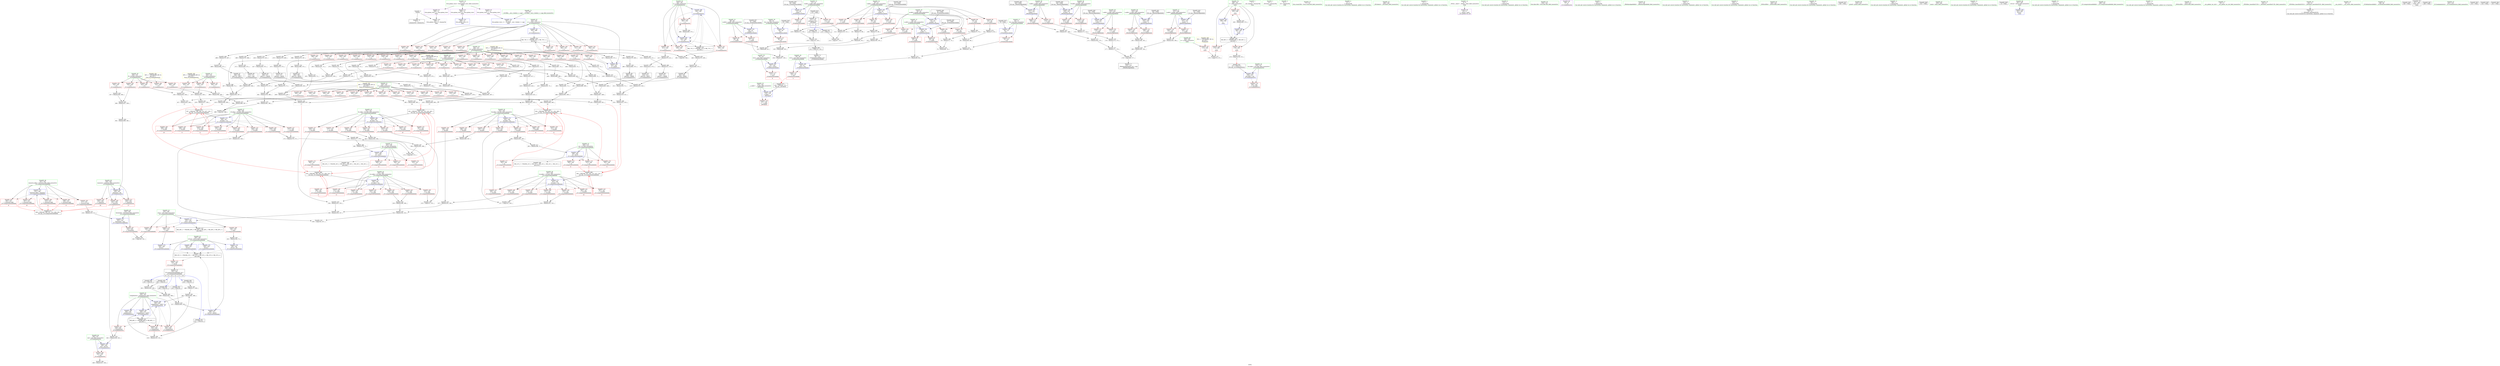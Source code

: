 digraph "SVFG" {
	label="SVFG";

	Node0x562e432fcea0 [shape=record,color=grey,label="{NodeID: 0\nNullPtr}"];
	Node0x562e432fcea0 -> Node0x562e43322890[style=solid];
	Node0x562e432fcea0 -> Node0x562e4332ec40[style=solid];
	Node0x562e43346c70 [shape=record,color=grey,label="{NodeID: 526\n402 = Binary(401, 72, )\n}"];
	Node0x562e43346c70 -> Node0x562e43346df0[style=solid];
	Node0x562e4333d020 [shape=record,color=grey,label="{NodeID: 443\n519 = Binary(514, 518, )\n}"];
	Node0x562e4333d020 -> Node0x562e4333ca20[style=solid];
	Node0x562e4332fff0 [shape=record,color=blue,label="{NodeID: 277\n205\<--238\narea\<--mul3\n_Z11computeAreadddddd\n}"];
	Node0x562e4332fff0 -> Node0x562e433286d0[style=dashed];
	Node0x562e4332fff0 -> Node0x562e433287a0[style=dashed];
	Node0x562e4332fff0 -> Node0x562e43328870[style=dashed];
	Node0x562e4332fff0 -> Node0x562e4335ec40[style=dashed];
	Node0x562e43323dd0 [shape=record,color=red,label="{NodeID: 194\n384\<--330\n\<--R\n_Z12readandsolvei\n}"];
	Node0x562e43323dd0 -> Node0x562e4333fd20[style=solid];
	Node0x562e43320f30 [shape=record,color=red,label="{NodeID: 111\n106\<--58\n\<--errx\n_Z10hitbylinesddddd\n|{<s0>5}}"];
	Node0x562e43320f30:s0 -> Node0x562e4337f9a0[style=solid,color=red];
	Node0x562e4331f1d0 [shape=record,color=green,label="{NodeID: 28\n58\<--59\nerrx\<--errx_field_insensitive\n_Z10hitbylinesddddd\n}"];
	Node0x562e4331f1d0 -> Node0x562e43320f30[style=solid];
	Node0x562e4331f1d0 -> Node0x562e4332f220[style=solid];
	Node0x562e4337bb20 [shape=record,color=black,label="{NodeID: 637\n42 = PHI()\n1st arg _Z10hitbylinesddddd }"];
	Node0x562e4337bb20 -> Node0x562e4332ee10[style=solid];
	Node0x562e43361340 [shape=record,color=black,label="{NodeID: 554\nMR_70V_3 = PHI(MR_70V_4, MR_70V_2, )\npts\{343 \}\n}"];
	Node0x562e43361340 -> Node0x562e4332dbd0[style=dashed];
	Node0x562e43361340 -> Node0x562e4332dca0[style=dashed];
	Node0x562e43361340 -> Node0x562e4332dd70[style=dashed];
	Node0x562e43361340 -> Node0x562e4332de40[style=dashed];
	Node0x562e43361340 -> Node0x562e4332df10[style=dashed];
	Node0x562e43361340 -> Node0x562e4332dfe0[style=dashed];
	Node0x562e43361340 -> Node0x562e4332e0b0[style=dashed];
	Node0x562e43361340 -> Node0x562e4332e180[style=dashed];
	Node0x562e43361340 -> Node0x562e4332e250[style=dashed];
	Node0x562e43361340 -> Node0x562e43330c20[style=dashed];
	Node0x562e4333fa20 [shape=record,color=grey,label="{NodeID: 471\n171 = Binary(169, 170, )\n}"];
	Node0x562e4333fa20 -> Node0x562e43340320[style=solid];
	Node0x562e43325490 [shape=record,color=red,label="{NodeID: 222\n492\<--336\n\<--g\n_Z12readandsolvei\n}"];
	Node0x562e43325490 -> Node0x562e4332caf0[style=solid];
	Node0x562e43326f40 [shape=record,color=red,label="{NodeID: 139\n311\<--193\n\<--lly.addr\n_Z11computeAreadddddd\n|{<s0>11}}"];
	Node0x562e43326f40:s0 -> Node0x562e4337ed20[style=solid,color=red];
	Node0x562e433219d0 [shape=record,color=green,label="{NodeID: 56\n330\<--331\nR\<--R_field_insensitive\n_Z12readandsolvei\n}"];
	Node0x562e433219d0 -> Node0x562e43323c30[style=solid];
	Node0x562e433219d0 -> Node0x562e43323d00[style=solid];
	Node0x562e433219d0 -> Node0x562e43323dd0[style=solid];
	Node0x562e433219d0 -> Node0x562e43323ea0[style=solid];
	Node0x562e433219d0 -> Node0x562e43323f70[style=solid];
	Node0x562e4337e5d0 [shape=record,color=black,label="{NodeID: 665\n459 = PHI(182, )\n}"];
	Node0x562e4337e5d0 -> Node0x562e4332b330[style=solid];
	Node0x562e43363f00 [shape=record,color=yellow,style=double,label="{NodeID: 582\n58V_1 = ENCHI(MR_58V_0)\npts\{331 \}\nFun[_Z12readandsolvei]}"];
	Node0x562e43363f00 -> Node0x562e43323c30[style=dashed];
	Node0x562e43363f00 -> Node0x562e43323d00[style=dashed];
	Node0x562e43363f00 -> Node0x562e43323dd0[style=dashed];
	Node0x562e43363f00 -> Node0x562e43323ea0[style=dashed];
	Node0x562e43363f00 -> Node0x562e43323f70[style=dashed];
	Node0x562e4332bef0 [shape=record,color=grey,label="{NodeID: 499\n498 = Binary(370, 497, )\n}"];
	Node0x562e4332bef0 -> Node0x562e4332c1f0[style=solid];
	Node0x562e4333a7a0 [shape=record,color=grey,label="{NodeID: 416\n457 = Binary(455, 456, )\n|{<s0>17}}"];
	Node0x562e4333a7a0:s0 -> Node0x562e4337f4a0[style=solid,color=red];
	Node0x562e4332e9a0 [shape=record,color=red,label="{NodeID: 250\n582\<--566\n\<--i\nmain\n}"];
	Node0x562e4332e9a0 -> Node0x562e4333b3a0[style=solid];
	Node0x562e43328600 [shape=record,color=red,label="{NodeID: 167\n241\<--203\n\<--threshold\n_Z11computeAreadddddd\n}"];
	Node0x562e43328600 -> Node0x562e43347ff0[style=solid];
	Node0x562e433231e0 [shape=record,color=black,label="{NodeID: 84\n442\<--441\nconv46\<--add45\n_Z12readandsolvei\n}"];
	Node0x562e433231e0 -> Node0x562e4333b220[style=solid];
	Node0x562e433111a0 [shape=record,color=green,label="{NodeID: 1\n7\<--1\n__dso_handle\<--dummyObj\nGlob }"];
	Node0x562e43346df0 [shape=record,color=grey,label="{NodeID: 527\n404 = Binary(402, 403, )\n}"];
	Node0x562e43346df0 -> Node0x562e43346f70[style=solid];
	Node0x562e4333d1a0 [shape=record,color=grey,label="{NodeID: 444\n527 = Binary(525, 526, )\n}"];
	Node0x562e4333d1a0 -> Node0x562e4333dda0[style=solid];
	Node0x562e433300c0 [shape=record,color=blue,label="{NodeID: 278\n189\<--245\nretval\<--div\n_Z11computeAreadddddd\n}"];
	Node0x562e433300c0 -> Node0x562e4335e740[style=dashed];
	Node0x562e43323ea0 [shape=record,color=red,label="{NodeID: 195\n453\<--330\n\<--R\n_Z12readandsolvei\n}"];
	Node0x562e43323ea0 -> Node0x562e43339ea0[style=solid];
	Node0x562e43321000 [shape=record,color=red,label="{NodeID: 112\n98\<--60\n\<--ky\n_Z10hitbylinesddddd\n}"];
	Node0x562e43321000 -> Node0x562e4333c8a0[style=solid];
	Node0x562e4331f2a0 [shape=record,color=green,label="{NodeID: 29\n60\<--61\nky\<--ky_field_insensitive\n_Z10hitbylinesddddd\n}"];
	Node0x562e4331f2a0 -> Node0x562e43321000[style=solid];
	Node0x562e4331f2a0 -> Node0x562e4332f2f0[style=solid];
	Node0x562e4337bc20 [shape=record,color=black,label="{NodeID: 638\n43 = PHI()\n2nd arg _Z10hitbylinesddddd }"];
	Node0x562e4337bc20 -> Node0x562e4332eee0[style=solid];
	Node0x562e43361840 [shape=record,color=black,label="{NodeID: 555\nMR_72V_2 = PHI(MR_72V_4, MR_72V_1, )\npts\{345 \}\n}"];
	Node0x562e43361840 -> Node0x562e433308e0[style=dashed];
	Node0x562e4333fba0 [shape=record,color=grey,label="{NodeID: 472\n174 = Binary(172, 173, )\n}"];
	Node0x562e4333fba0 -> Node0x562e433401a0[style=solid];
	Node0x562e43325560 [shape=record,color=red,label="{NodeID: 223\n501\<--336\n\<--g\n_Z12readandsolvei\n}"];
	Node0x562e43325560 -> Node0x562e433419a0[style=solid];
	Node0x562e43327010 [shape=record,color=red,label="{NodeID: 140\n222\<--195\n\<--rrx.addr\n_Z11computeAreadddddd\n}"];
	Node0x562e43327010 -> Node0x562e433485f0[style=solid];
	Node0x562e43321aa0 [shape=record,color=green,label="{NodeID: 57\n332\<--333\nt\<--t_field_insensitive\n_Z12readandsolvei\n}"];
	Node0x562e43321aa0 -> Node0x562e43324040[style=solid];
	Node0x562e43321aa0 -> Node0x562e43324110[style=solid];
	Node0x562e43321aa0 -> Node0x562e433241e0[style=solid];
	Node0x562e4337e7d0 [shape=record,color=black,label="{NodeID: 666\n183 = PHI(287, 294, 302, 310, 410, 482, )\n0th arg _Z11computeAreadddddd }"];
	Node0x562e4337e7d0 -> Node0x562e4332f970[style=solid];
	Node0x562e43363fe0 [shape=record,color=yellow,style=double,label="{NodeID: 583\n60V_1 = ENCHI(MR_60V_0)\npts\{333 \}\nFun[_Z12readandsolvei]}"];
	Node0x562e43363fe0 -> Node0x562e43324040[style=dashed];
	Node0x562e43363fe0 -> Node0x562e43324110[style=dashed];
	Node0x562e43363fe0 -> Node0x562e433241e0[style=dashed];
	Node0x562e4332c070 [shape=record,color=grey,label="{NodeID: 500\n533 = Binary(532, 531, )\n}"];
	Node0x562e4332c070 -> Node0x562e43330b50[style=solid];
	Node0x562e4333a920 [shape=record,color=grey,label="{NodeID: 417\n444 = Binary(443, 72, )\n}"];
	Node0x562e4333a920 -> Node0x562e4333b0a0[style=solid];
	Node0x562e4332ea70 [shape=record,color=blue,label="{NodeID: 251\n596\<--12\nllvm.global_ctors_0\<--\nGlob }"];
	Node0x562e433286d0 [shape=record,color=red,label="{NodeID: 168\n240\<--205\n\<--area\n_Z11computeAreadddddd\n}"];
	Node0x562e433286d0 -> Node0x562e43347ff0[style=solid];
	Node0x562e433232b0 [shape=record,color=black,label="{NodeID: 85\n472\<--471\nconv60\<--add59\n_Z12readandsolvei\n}"];
	Node0x562e433232b0 -> Node0x562e4333d620[style=solid];
	Node0x562e4331d5a0 [shape=record,color=green,label="{NodeID: 2\n8\<--1\n_ZSt3cin\<--dummyObj\nGlob }"];
	Node0x562e43346f70 [shape=record,color=grey,label="{NodeID: 528\n405 = Binary(400, 404, )\n}"];
	Node0x562e43346f70 -> Node0x562e433470f0[style=solid];
	Node0x562e4333d320 [shape=record,color=grey,label="{NodeID: 445\n94 = Binary(89, 93, )\n}"];
	Node0x562e43330190 [shape=record,color=blue,label="{NodeID: 279\n189\<--260\nretval\<--\n_Z11computeAreadddddd\n}"];
	Node0x562e43330190 -> Node0x562e4335e740[style=dashed];
	Node0x562e43323f70 [shape=record,color=red,label="{NodeID: 196\n525\<--330\n\<--R\n_Z12readandsolvei\n}"];
	Node0x562e43323f70 -> Node0x562e4333d1a0[style=solid];
	Node0x562e433210d0 [shape=record,color=red,label="{NodeID: 113\n115\<--62\n\<--erry\n_Z10hitbylinesddddd\n|{<s0>6}}"];
	Node0x562e433210d0:s0 -> Node0x562e4337f9a0[style=solid,color=red];
	Node0x562e4331f370 [shape=record,color=green,label="{NodeID: 30\n62\<--63\nerry\<--erry_field_insensitive\n_Z10hitbylinesddddd\n}"];
	Node0x562e4331f370 -> Node0x562e433210d0[style=solid];
	Node0x562e4331f370 -> Node0x562e4332f3c0[style=solid];
	Node0x562e4337bd20 [shape=record,color=black,label="{NodeID: 639\n44 = PHI()\n3rd arg _Z10hitbylinesddddd }"];
	Node0x562e4337bd20 -> Node0x562e4332efb0[style=solid];
	Node0x562e4333fd20 [shape=record,color=grey,label="{NodeID: 473\n386 = Binary(384, 385, )\n}"];
	Node0x562e4333fd20 -> Node0x562e43340020[style=solid];
	Node0x562e43325630 [shape=record,color=red,label="{NodeID: 224\n506\<--336\n\<--g\n_Z12readandsolvei\n}"];
	Node0x562e43325630 -> Node0x562e433410a0[style=solid];
	Node0x562e433270e0 [shape=record,color=red,label="{NodeID: 141\n232\<--195\n\<--rrx.addr\n_Z11computeAreadddddd\n}"];
	Node0x562e433270e0 -> Node0x562e4333ac20[style=solid];
	Node0x562e43321b70 [shape=record,color=green,label="{NodeID: 58\n334\<--335\nr\<--r_field_insensitive\n_Z12readandsolvei\n}"];
	Node0x562e43321b70 -> Node0x562e433242b0[style=solid];
	Node0x562e43321b70 -> Node0x562e43324380[style=solid];
	Node0x562e43321b70 -> Node0x562e43324450[style=solid];
	Node0x562e43321b70 -> Node0x562e43324520[style=solid];
	Node0x562e43321b70 -> Node0x562e433245f0[style=solid];
	Node0x562e43321b70 -> Node0x562e433246c0[style=solid];
	Node0x562e43321b70 -> Node0x562e43324790[style=solid];
	Node0x562e43321b70 -> Node0x562e43324860[style=solid];
	Node0x562e43321b70 -> Node0x562e43324930[style=solid];
	Node0x562e4337ed20 [shape=record,color=black,label="{NodeID: 667\n184 = PHI(288, 295, 303, 311, 424, 496, )\n1st arg _Z11computeAreadddddd }"];
	Node0x562e4337ed20 -> Node0x562e4332fa40[style=solid];
	Node0x562e433640c0 [shape=record,color=yellow,style=double,label="{NodeID: 584\n62V_1 = ENCHI(MR_62V_0)\npts\{335 \}\nFun[_Z12readandsolvei]}"];
	Node0x562e433640c0 -> Node0x562e433242b0[style=dashed];
	Node0x562e433640c0 -> Node0x562e43324380[style=dashed];
	Node0x562e433640c0 -> Node0x562e43324450[style=dashed];
	Node0x562e433640c0 -> Node0x562e43324520[style=dashed];
	Node0x562e433640c0 -> Node0x562e433245f0[style=dashed];
	Node0x562e433640c0 -> Node0x562e433246c0[style=dashed];
	Node0x562e433640c0 -> Node0x562e43324790[style=dashed];
	Node0x562e433640c0 -> Node0x562e43324860[style=dashed];
	Node0x562e433640c0 -> Node0x562e43324930[style=dashed];
	Node0x562e4332c1f0 [shape=record,color=grey,label="{NodeID: 501\n499 = Binary(498, 372, )\n}"];
	Node0x562e4332c1f0 -> Node0x562e43323450[style=solid];
	Node0x562e4333aaa0 [shape=record,color=grey,label="{NodeID: 418\n441 = Binary(440, 372, )\n}"];
	Node0x562e4333aaa0 -> Node0x562e433231e0[style=solid];
	Node0x562e4332eb40 [shape=record,color=blue,label="{NodeID: 252\n597\<--13\nllvm.global_ctors_1\<--_GLOBAL__sub_I_thobel_2_1.cpp\nGlob }"];
	Node0x562e433287a0 [shape=record,color=red,label="{NodeID: 169\n244\<--205\n\<--area\n_Z11computeAreadddddd\n}"];
	Node0x562e433287a0 -> Node0x562e4333bca0[style=solid];
	Node0x562e43323380 [shape=record,color=black,label="{NodeID: 86\n486\<--485\nconv69\<--add68\n_Z12readandsolvei\n}"];
	Node0x562e43323380 -> Node0x562e4333e820[style=solid];
	Node0x562e4331d630 [shape=record,color=green,label="{NodeID: 3\n9\<--1\n.str\<--dummyObj\nGlob }"];
	Node0x562e433470f0 [shape=record,color=grey,label="{NodeID: 529\n408 = Binary(405, 407, )\n}"];
	Node0x562e433470f0 -> Node0x562e433473f0[style=solid];
	Node0x562e4333d4a0 [shape=record,color=grey,label="{NodeID: 446\n524 = Binary(522, 523, )\n|{<s0>18}}"];
	Node0x562e4333d4a0:s0 -> Node0x562e4337f220[style=solid,color=red];
	Node0x562e43330260 [shape=record,color=blue,label="{NodeID: 280\n189\<--230\nretval\<--\n_Z11computeAreadddddd\n}"];
	Node0x562e43330260 -> Node0x562e4335e740[style=dashed];
	Node0x562e43324040 [shape=record,color=red,label="{NodeID: 197\n385\<--332\n\<--t\n_Z12readandsolvei\n}"];
	Node0x562e43324040 -> Node0x562e4333fd20[style=solid];
	Node0x562e433211a0 [shape=record,color=red,label="{NodeID: 114\n132\<--129\n\<--__x.addr\n_ZSt3absd\n}"];
	Node0x562e4331f440 [shape=record,color=green,label="{NodeID: 31\n77\<--78\nllvm.round.f64\<--llvm.round.f64_field_insensitive\n}"];
	Node0x562e4337be20 [shape=record,color=black,label="{NodeID: 640\n45 = PHI()\n4th arg _Z10hitbylinesddddd }"];
	Node0x562e4337be20 -> Node0x562e4332f080[style=solid];
	Node0x562e4333fea0 [shape=record,color=grey,label="{NodeID: 474\n83 = Binary(72, 82, )\n}"];
	Node0x562e4333fea0 -> Node0x562e43345f70[style=solid];
	Node0x562e43325700 [shape=record,color=red,label="{NodeID: 225\n515\<--336\n\<--g\n_Z12readandsolvei\n}"];
	Node0x562e43325700 -> Node0x562e4333c420[style=solid];
	Node0x562e433271b0 [shape=record,color=red,label="{NodeID: 142\n248\<--195\n\<--rrx.addr\n_Z11computeAreadddddd\n}"];
	Node0x562e433271b0 -> Node0x562e4332b1b0[style=solid];
	Node0x562e43321c40 [shape=record,color=green,label="{NodeID: 59\n336\<--337\ng\<--g_field_insensitive\n_Z12readandsolvei\n}"];
	Node0x562e43321c40 -> Node0x562e43324a00[style=solid];
	Node0x562e43321c40 -> Node0x562e43324ad0[style=solid];
	Node0x562e43321c40 -> Node0x562e43324ba0[style=solid];
	Node0x562e43321c40 -> Node0x562e43324c70[style=solid];
	Node0x562e43321c40 -> Node0x562e43324d40[style=solid];
	Node0x562e43321c40 -> Node0x562e43324e10[style=solid];
	Node0x562e43321c40 -> Node0x562e43324ee0[style=solid];
	Node0x562e43321c40 -> Node0x562e43324fb0[style=solid];
	Node0x562e43321c40 -> Node0x562e43325080[style=solid];
	Node0x562e43321c40 -> Node0x562e43325150[style=solid];
	Node0x562e43321c40 -> Node0x562e43325220[style=solid];
	Node0x562e43321c40 -> Node0x562e433252f0[style=solid];
	Node0x562e43321c40 -> Node0x562e433253c0[style=solid];
	Node0x562e43321c40 -> Node0x562e43325490[style=solid];
	Node0x562e43321c40 -> Node0x562e43325560[style=solid];
	Node0x562e43321c40 -> Node0x562e43325630[style=solid];
	Node0x562e43321c40 -> Node0x562e43325700[style=solid];
	Node0x562e43321c40 -> Node0x562e433257d0[style=solid];
	Node0x562e4337efa0 [shape=record,color=black,label="{NodeID: 668\n185 = PHI(289, 296, 304, 312, 438, 510, )\n2nd arg _Z11computeAreadddddd }"];
	Node0x562e4337efa0 -> Node0x562e4332fb10[style=solid];
	Node0x562e433641a0 [shape=record,color=yellow,style=double,label="{NodeID: 585\n64V_1 = ENCHI(MR_64V_0)\npts\{337 \}\nFun[_Z12readandsolvei]}"];
	Node0x562e433641a0 -> Node0x562e43324a00[style=dashed];
	Node0x562e433641a0 -> Node0x562e43324ad0[style=dashed];
	Node0x562e433641a0 -> Node0x562e43324ba0[style=dashed];
	Node0x562e433641a0 -> Node0x562e43324c70[style=dashed];
	Node0x562e433641a0 -> Node0x562e43324d40[style=dashed];
	Node0x562e433641a0 -> Node0x562e43324e10[style=dashed];
	Node0x562e433641a0 -> Node0x562e43324ee0[style=dashed];
	Node0x562e433641a0 -> Node0x562e43324fb0[style=dashed];
	Node0x562e433641a0 -> Node0x562e43325080[style=dashed];
	Node0x562e433641a0 -> Node0x562e43325150[style=dashed];
	Node0x562e433641a0 -> Node0x562e43325220[style=dashed];
	Node0x562e433641a0 -> Node0x562e433252f0[style=dashed];
	Node0x562e433641a0 -> Node0x562e433253c0[style=dashed];
	Node0x562e433641a0 -> Node0x562e43325490[style=dashed];
	Node0x562e433641a0 -> Node0x562e43325560[style=dashed];
	Node0x562e433641a0 -> Node0x562e43325630[style=dashed];
	Node0x562e433641a0 -> Node0x562e43325700[style=dashed];
	Node0x562e433641a0 -> Node0x562e433257d0[style=dashed];
	Node0x562e4332c370 [shape=record,color=grey,label="{NodeID: 502\n369 = Binary(370, 368, )\n}"];
	Node0x562e4332c370 -> Node0x562e4332c4f0[style=solid];
	Node0x562e4333ac20 [shape=record,color=grey,label="{NodeID: 419\n234 = Binary(232, 233, )\n}"];
	Node0x562e4333ac20 -> Node0x562e4333b6a0[style=solid];
	Node0x562e4332ec40 [shape=record,color=blue, style = dotted,label="{NodeID: 253\n598\<--3\nllvm.global_ctors_2\<--dummyVal\nGlob }"];
	Node0x562e43328870 [shape=record,color=red,label="{NodeID: 170\n260\<--205\n\<--area\n_Z11computeAreadddddd\n}"];
	Node0x562e43328870 -> Node0x562e43330190[style=solid];
	Node0x562e43323450 [shape=record,color=black,label="{NodeID: 87\n500\<--499\nconv78\<--add77\n_Z12readandsolvei\n}"];
	Node0x562e43323450 -> Node0x562e4332bd70[style=solid];
	Node0x562e4331d6c0 [shape=record,color=green,label="{NodeID: 4\n12\<--1\n\<--dummyObj\nCan only get source location for instruction, argument, global var or function.}"];
	Node0x562e43347270 [shape=record,color=grey,label="{NodeID: 530\n407 = Binary(406, 72, )\n}"];
	Node0x562e43347270 -> Node0x562e433470f0[style=solid];
	Node0x562e4333d620 [shape=record,color=grey,label="{NodeID: 447\n477 = Binary(472, 476, )\n}"];
	Node0x562e4333d620 -> Node0x562e4333c2a0[style=solid];
	Node0x562e43330330 [shape=record,color=blue,label="{NodeID: 281\n207\<--280\ncx\<--div21\n_Z11computeAreadddddd\n}"];
	Node0x562e43330330 -> Node0x562e43328940[style=dashed];
	Node0x562e43330330 -> Node0x562e43328a10[style=dashed];
	Node0x562e43330330 -> Node0x562e43328ae0[style=dashed];
	Node0x562e43330330 -> Node0x562e43328bb0[style=dashed];
	Node0x562e43330330 -> Node0x562e4335f140[style=dashed];
	Node0x562e43324110 [shape=record,color=red,label="{NodeID: 198\n454\<--332\n\<--t\n_Z12readandsolvei\n}"];
	Node0x562e43324110 -> Node0x562e43339ea0[style=solid];
	Node0x562e43321270 [shape=record,color=red,label="{NodeID: 115\n160\<--145\n\<--x.addr\n_Z9hitbyedgeddddd\n}"];
	Node0x562e43321270 -> Node0x562e4332cc70[style=solid];
	Node0x562e4331f540 [shape=record,color=green,label="{NodeID: 32\n108\<--109\n_ZSt3absd\<--_ZSt3absd_field_insensitive\n}"];
	Node0x562e4337bf20 [shape=record,color=black,label="{NodeID: 641\n325 = PHI(579, )\n0th arg _Z12readandsolvei }"];
	Node0x562e4337bf20 -> Node0x562e433305a0[style=solid];
	Node0x562e43340020 [shape=record,color=grey,label="{NodeID: 475\n388 = Binary(386, 387, )\n}"];
	Node0x562e43340020 -> Node0x562e43348170[style=solid];
	Node0x562e433257d0 [shape=record,color=red,label="{NodeID: 226\n520\<--336\n\<--g\n_Z12readandsolvei\n}"];
	Node0x562e433257d0 -> Node0x562e4333cd20[style=solid];
	Node0x562e43327280 [shape=record,color=red,label="{NodeID: 143\n249\<--195\n\<--rrx.addr\n_Z11computeAreadddddd\n}"];
	Node0x562e43327280 -> Node0x562e4332b1b0[style=solid];
	Node0x562e43321d10 [shape=record,color=green,label="{NodeID: 60\n338\<--339\nmaxarea\<--maxarea_field_insensitive\n_Z12readandsolvei\n}"];
	Node0x562e43321d10 -> Node0x562e433258a0[style=solid];
	Node0x562e43321d10 -> Node0x562e43325970[style=solid];
	Node0x562e43321d10 -> Node0x562e43325a40[style=solid];
	Node0x562e43321d10 -> Node0x562e43330670[style=solid];
	Node0x562e4337f220 [shape=record,color=black,label="{NodeID: 669\n186 = PHI(290, 297, 305, 313, 452, 524, )\n3rd arg _Z11computeAreadddddd }"];
	Node0x562e4337f220 -> Node0x562e4332fbe0[style=solid];
	Node0x562e4332c4f0 [shape=record,color=grey,label="{NodeID: 503\n371 = Binary(369, 372, )\n}"];
	Node0x562e4332c4f0 -> Node0x562e43322ea0[style=solid];
	Node0x562e4333ada0 [shape=record,color=grey,label="{NodeID: 420\n449 = Binary(448, 72, )\n}"];
	Node0x562e4333ada0 -> Node0x562e4333af20[style=solid];
	Node0x562e4332ed40 [shape=record,color=blue,label="{NodeID: 254\n46\<--41\nx.addr\<--x\n_Z10hitbylinesddddd\n}"];
	Node0x562e4332ed40 -> Node0x562e43323a90[style=dashed];
	Node0x562e4332ed40 -> Node0x562e43323b60[style=dashed];
	Node0x562e43328940 [shape=record,color=red,label="{NodeID: 171\n289\<--207\n\<--cx\n_Z11computeAreadddddd\n|{<s0>8}}"];
	Node0x562e43328940:s0 -> Node0x562e4337efa0[style=solid,color=red];
	Node0x562e43323520 [shape=record,color=black,label="{NodeID: 88\n514\<--513\nconv87\<--add86\n_Z12readandsolvei\n}"];
	Node0x562e43323520 -> Node0x562e4333d020[style=solid];
	Node0x562e4331d750 [shape=record,color=green,label="{NodeID: 5\n72\<--1\n\<--dummyObj\nCan only get source location for instruction, argument, global var or function.}"];
	Node0x562e433473f0 [shape=record,color=grey,label="{NodeID: 531\n410 = Binary(408, 409, )\n|{<s0>17}}"];
	Node0x562e433473f0:s0 -> Node0x562e4337e7d0[style=solid,color=red];
	Node0x562e4333d7a0 [shape=record,color=grey,label="{NodeID: 448\n102 = Binary(100, 101, )\n}"];
	Node0x562e4333d7a0 -> Node0x562e4333c8a0[style=solid];
	Node0x562e43330400 [shape=record,color=blue,label="{NodeID: 282\n209\<--285\ncy\<--div23\n_Z11computeAreadddddd\n}"];
	Node0x562e43330400 -> Node0x562e43328c80[style=dashed];
	Node0x562e43330400 -> Node0x562e43328d50[style=dashed];
	Node0x562e43330400 -> Node0x562e43328e20[style=dashed];
	Node0x562e43330400 -> Node0x562e43328ef0[style=dashed];
	Node0x562e43330400 -> Node0x562e4335f640[style=dashed];
	Node0x562e433241e0 [shape=record,color=red,label="{NodeID: 199\n526\<--332\n\<--t\n_Z12readandsolvei\n}"];
	Node0x562e433241e0 -> Node0x562e4333d1a0[style=solid];
	Node0x562e43325c90 [shape=record,color=red,label="{NodeID: 116\n161\<--145\n\<--x.addr\n_Z9hitbyedgeddddd\n}"];
	Node0x562e43325c90 -> Node0x562e4332cc70[style=solid];
	Node0x562e4331f640 [shape=record,color=green,label="{NodeID: 33\n129\<--130\n__x.addr\<--__x.addr_field_insensitive\n_ZSt3absd\n}"];
	Node0x562e4331f640 -> Node0x562e433211a0[style=solid];
	Node0x562e4331f640 -> Node0x562e4332f490[style=solid];
	Node0x562e4337c240 [shape=record,color=black,label="{NodeID: 642\n140 = PHI()\n0th arg _Z9hitbyedgeddddd }"];
	Node0x562e4337c240 -> Node0x562e4332f560[style=solid];
	Node0x562e433401a0 [shape=record,color=grey,label="{NodeID: 476\n176 = Binary(174, 175, )\n}"];
	Node0x562e433401a0 -> Node0x562e43340320[style=solid];
	Node0x562e433258a0 [shape=record,color=red,label="{NodeID: 227\n458\<--338\n\<--maxarea\n_Z12readandsolvei\n|{<s0>17}}"];
	Node0x562e433258a0:s0 -> Node0x562e4337f720[style=solid,color=red];
	Node0x562e43327350 [shape=record,color=red,label="{NodeID: 144\n278\<--195\n\<--rrx.addr\n_Z11computeAreadddddd\n}"];
	Node0x562e43327350 -> Node0x562e4333f720[style=solid];
	Node0x562e43321de0 [shape=record,color=green,label="{NodeID: 61\n340\<--341\ncomplement\<--complement_field_insensitive\n_Z12readandsolvei\n}"];
	Node0x562e43321de0 -> Node0x562e43325b10[style=solid];
	Node0x562e43321de0 -> Node0x562e4332da70[style=solid];
	Node0x562e43321de0 -> Node0x562e4332db00[style=solid];
	Node0x562e43321de0 -> Node0x562e43330740[style=solid];
	Node0x562e43321de0 -> Node0x562e433309b0[style=solid];
	Node0x562e43321de0 -> Node0x562e43330b50[style=solid];
	Node0x562e4337f4a0 [shape=record,color=black,label="{NodeID: 670\n187 = PHI(291, 298, 306, 314, 457, 529, )\n4th arg _Z11computeAreadddddd }"];
	Node0x562e4337f4a0 -> Node0x562e4332fcb0[style=solid];
	Node0x562e4332c670 [shape=record,color=grey,label="{NodeID: 504\n265 = Binary(263, 264, )\n}"];
	Node0x562e4332c670 -> Node0x562e4332bbf0[style=solid];
	Node0x562e4333af20 [shape=record,color=grey,label="{NodeID: 421\n450 = Binary(447, 449, )\n}"];
	Node0x562e4333af20 -> Node0x562e4333a620[style=solid];
	Node0x562e4332ee10 [shape=record,color=blue,label="{NodeID: 255\n48\<--42\ny.addr\<--y\n_Z10hitbylinesddddd\n}"];
	Node0x562e4332ee10 -> Node0x562e43320300[style=dashed];
	Node0x562e4332ee10 -> Node0x562e433203d0[style=dashed];
	Node0x562e43328a10 [shape=record,color=red,label="{NodeID: 172\n294\<--207\n\<--cx\n_Z11computeAreadddddd\n|{<s0>9}}"];
	Node0x562e43328a10:s0 -> Node0x562e4337e7d0[style=solid,color=red];
	Node0x562e433235f0 [shape=record,color=purple,label="{NodeID: 89\n22\<--4\n\<--_ZStL8__ioinit\n__cxx_global_var_init\n}"];
	Node0x562e4331df90 [shape=record,color=green,label="{NodeID: 6\n123\<--1\n\<--dummyObj\nCan only get source location for instruction, argument, global var or function.}"];
	Node0x562e43347570 [shape=record,color=grey,label="{NodeID: 532\n398 = Binary(370, 397, )\n}"];
	Node0x562e43347570 -> Node0x562e43347870[style=solid];
	Node0x562e4333d920 [shape=record,color=grey,label="{NodeID: 449\n100 = Binary(72, 99, )\n}"];
	Node0x562e4333d920 -> Node0x562e4333d7a0[style=solid];
	Node0x562e433304d0 [shape=record,color=blue,label="{NodeID: 283\n189\<--317\nretval\<--add29\n_Z11computeAreadddddd\n}"];
	Node0x562e433304d0 -> Node0x562e4335e740[style=dashed];
	Node0x562e433242b0 [shape=record,color=red,label="{NodeID: 200\n376\<--334\n\<--r\n_Z12readandsolvei\n}"];
	Node0x562e433242b0 -> Node0x562e43340c20[style=solid];
	Node0x562e43325d60 [shape=record,color=red,label="{NodeID: 117\n163\<--147\n\<--y.addr\n_Z9hitbyedgeddddd\n}"];
	Node0x562e43325d60 -> Node0x562e4332d0f0[style=solid];
	Node0x562e4331f710 [shape=record,color=green,label="{NodeID: 34\n134\<--135\nllvm.fabs.f64\<--llvm.fabs.f64_field_insensitive\n}"];
	Node0x562e4337c310 [shape=record,color=black,label="{NodeID: 643\n141 = PHI()\n1st arg _Z9hitbyedgeddddd }"];
	Node0x562e4337c310 -> Node0x562e4332f630[style=solid];
	Node0x562e43340320 [shape=record,color=grey,label="{NodeID: 477\n177 = Binary(171, 176, )\n}"];
	Node0x562e43340320 -> Node0x562e433482f0[style=solid];
	Node0x562e43325970 [shape=record,color=red,label="{NodeID: 228\n530\<--338\n\<--maxarea\n_Z12readandsolvei\n|{<s0>18}}"];
	Node0x562e43325970:s0 -> Node0x562e4337f720[style=solid,color=red];
	Node0x562e43327420 [shape=record,color=red,label="{NodeID: 145\n296\<--195\n\<--rrx.addr\n_Z11computeAreadddddd\n|{<s0>9}}"];
	Node0x562e43327420:s0 -> Node0x562e4337efa0[style=solid,color=red];
	Node0x562e43321eb0 [shape=record,color=green,label="{NodeID: 62\n342\<--343\nx\<--x_field_insensitive\n_Z12readandsolvei\n}"];
	Node0x562e43321eb0 -> Node0x562e4332dbd0[style=solid];
	Node0x562e43321eb0 -> Node0x562e4332dca0[style=solid];
	Node0x562e43321eb0 -> Node0x562e4332dd70[style=solid];
	Node0x562e43321eb0 -> Node0x562e4332de40[style=solid];
	Node0x562e43321eb0 -> Node0x562e4332df10[style=solid];
	Node0x562e43321eb0 -> Node0x562e4332dfe0[style=solid];
	Node0x562e43321eb0 -> Node0x562e4332e0b0[style=solid];
	Node0x562e43321eb0 -> Node0x562e4332e180[style=solid];
	Node0x562e43321eb0 -> Node0x562e4332e250[style=solid];
	Node0x562e43321eb0 -> Node0x562e43330810[style=solid];
	Node0x562e43321eb0 -> Node0x562e43330c20[style=solid];
	Node0x562e4337f720 [shape=record,color=black,label="{NodeID: 671\n188 = PHI(292, 299, 307, 315, 458, 530, )\n5th arg _Z11computeAreadddddd }"];
	Node0x562e4337f720 -> Node0x562e4332fd80[style=solid];
	Node0x562e4332c7f0 [shape=record,color=grey,label="{NodeID: 505\n257 = Binary(255, 256, )\n}"];
	Node0x562e4332c7f0 -> Node0x562e43348470[style=solid];
	Node0x562e4333b0a0 [shape=record,color=grey,label="{NodeID: 422\n446 = Binary(444, 445, )\n}"];
	Node0x562e4333b0a0 -> Node0x562e4333b220[style=solid];
	Node0x562e4332eee0 [shape=record,color=blue,label="{NodeID: 256\n50\<--43\nr.addr\<--r\n_Z10hitbylinesddddd\n}"];
	Node0x562e4332eee0 -> Node0x562e433204a0[style=dashed];
	Node0x562e4332eee0 -> Node0x562e43320570[style=dashed];
	Node0x562e4332eee0 -> Node0x562e43320640[style=dashed];
	Node0x562e4332eee0 -> Node0x562e43320710[style=dashed];
	Node0x562e4332eee0 -> Node0x562e433207e0[style=dashed];
	Node0x562e4332eee0 -> Node0x562e433208b0[style=dashed];
	Node0x562e43328ae0 [shape=record,color=red,label="{NodeID: 173\n304\<--207\n\<--cx\n_Z11computeAreadddddd\n|{<s0>10}}"];
	Node0x562e43328ae0:s0 -> Node0x562e4337efa0[style=solid,color=red];
	Node0x562e433236c0 [shape=record,color=purple,label="{NodeID: 90\n548\<--9\n\<--.str\n_Z12readandsolvei\n}"];
	Node0x562e4331e020 [shape=record,color=green,label="{NodeID: 7\n219\<--1\n\<--dummyObj\nCan only get source location for instruction, argument, global var or function.}"];
	Node0x562e433476f0 [shape=record,color=grey,label="{NodeID: 533\n317 = Binary(309, 316, )\n}"];
	Node0x562e433476f0 -> Node0x562e433304d0[style=solid];
	Node0x562e4333daa0 [shape=record,color=grey,label="{NodeID: 450\n476 = Binary(474, 475, )\n}"];
	Node0x562e4333daa0 -> Node0x562e4333d620[style=solid];
	Node0x562e433305a0 [shape=record,color=blue,label="{NodeID: 284\n326\<--325\ncse.addr\<--cse\n_Z12readandsolvei\n}"];
	Node0x562e433305a0 -> Node0x562e43328fc0[style=dashed];
	Node0x562e43324380 [shape=record,color=red,label="{NodeID: 201\n403\<--334\n\<--r\n_Z12readandsolvei\n}"];
	Node0x562e43324380 -> Node0x562e43346df0[style=solid];
	Node0x562e43325e30 [shape=record,color=red,label="{NodeID: 118\n164\<--147\n\<--y.addr\n_Z9hitbyedgeddddd\n}"];
	Node0x562e43325e30 -> Node0x562e4332d0f0[style=solid];
	Node0x562e4331f810 [shape=record,color=green,label="{NodeID: 35\n137\<--138\n_Z9hitbyedgeddddd\<--_Z9hitbyedgeddddd_field_insensitive\n}"];
	Node0x562e4337c3e0 [shape=record,color=black,label="{NodeID: 644\n142 = PHI()\n2nd arg _Z9hitbyedgeddddd }"];
	Node0x562e4337c3e0 -> Node0x562e4332f700[style=solid];
	Node0x562e433404a0 [shape=record,color=grey,label="{NodeID: 478\n301 = Binary(293, 300, )\n}"];
	Node0x562e433404a0 -> Node0x562e43340f20[style=solid];
	Node0x562e43325a40 [shape=record,color=red,label="{NodeID: 229\n541\<--338\n\<--maxarea\n_Z12readandsolvei\n}"];
	Node0x562e43325a40 -> Node0x562e4333e0a0[style=solid];
	Node0x562e433274f0 [shape=record,color=red,label="{NodeID: 146\n312\<--195\n\<--rrx.addr\n_Z11computeAreadddddd\n|{<s0>11}}"];
	Node0x562e433274f0:s0 -> Node0x562e4337efa0[style=solid,color=red];
	Node0x562e43321f80 [shape=record,color=green,label="{NodeID: 63\n344\<--345\ny\<--y_field_insensitive\n_Z12readandsolvei\n}"];
	Node0x562e43321f80 -> Node0x562e4332e320[style=solid];
	Node0x562e43321f80 -> Node0x562e4332e3f0[style=solid];
	Node0x562e43321f80 -> Node0x562e4332e4c0[style=solid];
	Node0x562e43321f80 -> Node0x562e4332e590[style=solid];
	Node0x562e43321f80 -> Node0x562e433308e0[style=solid];
	Node0x562e43321f80 -> Node0x562e43330a80[style=solid];
	Node0x562e4337f9a0 [shape=record,color=black,label="{NodeID: 672\n128 = PHI(106, 115, )\n0th arg _ZSt3absd }"];
	Node0x562e4337f9a0 -> Node0x562e4332f490[style=solid];
	Node0x562e4332c970 [shape=record,color=grey,label="{NodeID: 506\n546 = Binary(547, 545, )\n}"];
	Node0x562e4333b220 [shape=record,color=grey,label="{NodeID: 423\n447 = Binary(442, 446, )\n}"];
	Node0x562e4333b220 -> Node0x562e4333af20[style=solid];
	Node0x562e4332efb0 [shape=record,color=blue,label="{NodeID: 257\n52\<--44\nf.addr\<--f\n_Z10hitbylinesddddd\n}"];
	Node0x562e4332efb0 -> Node0x562e43320980[style=dashed];
	Node0x562e4332efb0 -> Node0x562e43320a50[style=dashed];
	Node0x562e43328bb0 [shape=record,color=red,label="{NodeID: 174\n310\<--207\n\<--cx\n_Z11computeAreadddddd\n|{<s0>11}}"];
	Node0x562e43328bb0:s0 -> Node0x562e4337e7d0[style=solid,color=red];
	Node0x562e43323790 [shape=record,color=purple,label="{NodeID: 91\n596\<--11\nllvm.global_ctors_0\<--llvm.global_ctors\nGlob }"];
	Node0x562e43323790 -> Node0x562e4332ea70[style=solid];
	Node0x562e4331e0b0 [shape=record,color=green,label="{NodeID: 8\n230\<--1\n\<--dummyObj\nCan only get source location for instruction, argument, global var or function.}"];
	Node0x562e43347870 [shape=record,color=grey,label="{NodeID: 534\n399 = Binary(398, 372, )\n}"];
	Node0x562e43347870 -> Node0x562e43322f70[style=solid];
	Node0x562e4333dc20 [shape=record,color=grey,label="{NodeID: 451\n474 = Binary(473, 72, )\n}"];
	Node0x562e4333dc20 -> Node0x562e4333daa0[style=solid];
	Node0x562e43330670 [shape=record,color=blue,label="{NodeID: 285\n338\<--361\nmaxarea\<--div\n_Z12readandsolvei\n}"];
	Node0x562e43330670 -> Node0x562e433258a0[style=dashed];
	Node0x562e43330670 -> Node0x562e43325970[style=dashed];
	Node0x562e43330670 -> Node0x562e43325a40[style=dashed];
	Node0x562e43324450 [shape=record,color=red,label="{NodeID: 202\n417\<--334\n\<--r\n_Z12readandsolvei\n}"];
	Node0x562e43324450 -> Node0x562e43346970[style=solid];
	Node0x562e43325f00 [shape=record,color=red,label="{NodeID: 119\n167\<--149\n\<--R.addr\n_Z9hitbyedgeddddd\n}"];
	Node0x562e43325f00 -> Node0x562e4333e520[style=solid];
	Node0x562e4331f910 [shape=record,color=green,label="{NodeID: 36\n145\<--146\nx.addr\<--x.addr_field_insensitive\n_Z9hitbyedgeddddd\n}"];
	Node0x562e4331f910 -> Node0x562e43321270[style=solid];
	Node0x562e4331f910 -> Node0x562e43325c90[style=solid];
	Node0x562e4331f910 -> Node0x562e4332f560[style=solid];
	Node0x562e4337c4b0 [shape=record,color=black,label="{NodeID: 645\n143 = PHI()\n3rd arg _Z9hitbyedgeddddd }"];
	Node0x562e4337c4b0 -> Node0x562e4332f7d0[style=solid];
	Node0x562e43340620 [shape=record,color=grey,label="{NodeID: 479\n75 = Binary(69, 74, )\n}"];
	Node0x562e43325b10 [shape=record,color=red,label="{NodeID: 230\n461\<--340\n\<--complement\n_Z12readandsolvei\n}"];
	Node0x562e43325b10 -> Node0x562e4332b7b0[style=solid];
	Node0x562e433275c0 [shape=record,color=red,label="{NodeID: 147\n226\<--197\n\<--rry.addr\n_Z11computeAreadddddd\n}"];
	Node0x562e433275c0 -> Node0x562e43347e70[style=solid];
	Node0x562e43322050 [shape=record,color=green,label="{NodeID: 64\n346\<--347\nans\<--ans_field_insensitive\n_Z12readandsolvei\n}"];
	Node0x562e43322050 -> Node0x562e4332e660[style=solid];
	Node0x562e43322050 -> Node0x562e43330cf0[style=solid];
	Node0x562e4332caf0 [shape=record,color=grey,label="{NodeID: 507\n493 = Binary(492, 72, )\n}"];
	Node0x562e4332caf0 -> Node0x562e4332cdf0[style=solid];
	Node0x562e4333b3a0 [shape=record,color=grey,label="{NodeID: 424\n583 = Binary(582, 372, )\n}"];
	Node0x562e4333b3a0 -> Node0x562e43330f60[style=solid];
	Node0x562e4332f080 [shape=record,color=blue,label="{NodeID: 258\n54\<--45\ng.addr\<--g\n_Z10hitbylinesddddd\n}"];
	Node0x562e4332f080 -> Node0x562e43320b20[style=dashed];
	Node0x562e4332f080 -> Node0x562e43320bf0[style=dashed];
	Node0x562e4332f080 -> Node0x562e43320cc0[style=dashed];
	Node0x562e4332f080 -> Node0x562e43320d90[style=dashed];
	Node0x562e43328c80 [shape=record,color=red,label="{NodeID: 175\n290\<--209\n\<--cy\n_Z11computeAreadddddd\n|{<s0>8}}"];
	Node0x562e43328c80:s0 -> Node0x562e4337f220[style=solid,color=red];
	Node0x562e43323890 [shape=record,color=purple,label="{NodeID: 92\n597\<--11\nllvm.global_ctors_1\<--llvm.global_ctors\nGlob }"];
	Node0x562e43323890 -> Node0x562e4332eb40[style=solid];
	Node0x562e4331e140 [shape=record,color=green,label="{NodeID: 9\n358\<--1\n\<--dummyObj\nCan only get source location for instruction, argument, global var or function.}"];
	Node0x562e433479f0 [shape=record,color=grey,label="{NodeID: 535\n120 = cmp(116, 119, )\n}"];
	Node0x562e433479f0 -> Node0x562e4332ac10[style=solid];
	Node0x562e4333dda0 [shape=record,color=grey,label="{NodeID: 452\n529 = Binary(527, 528, )\n|{<s0>18}}"];
	Node0x562e4333dda0:s0 -> Node0x562e4337f4a0[style=solid,color=red];
	Node0x562e43330740 [shape=record,color=blue,label="{NodeID: 286\n340\<--230\ncomplement\<--\n_Z12readandsolvei\n}"];
	Node0x562e43330740 -> Node0x562e43360e40[style=dashed];
	Node0x562e43324520 [shape=record,color=red,label="{NodeID: 203\n431\<--334\n\<--r\n_Z12readandsolvei\n}"];
	Node0x562e43324520 -> Node0x562e4333a4a0[style=solid];
	Node0x562e43325fd0 [shape=record,color=red,label="{NodeID: 120\n172\<--149\n\<--R.addr\n_Z9hitbyedgeddddd\n}"];
	Node0x562e43325fd0 -> Node0x562e4333fba0[style=solid];
	Node0x562e4331f9e0 [shape=record,color=green,label="{NodeID: 37\n147\<--148\ny.addr\<--y.addr_field_insensitive\n_Z9hitbyedgeddddd\n}"];
	Node0x562e4331f9e0 -> Node0x562e43325d60[style=solid];
	Node0x562e4331f9e0 -> Node0x562e43325e30[style=solid];
	Node0x562e4331f9e0 -> Node0x562e4332f630[style=solid];
	Node0x562e4337c580 [shape=record,color=black,label="{NodeID: 646\n144 = PHI()\n4th arg _Z9hitbyedgeddddd }"];
	Node0x562e4337c580 -> Node0x562e4332f8a0[style=solid];
	Node0x562e433407a0 [shape=record,color=grey,label="{NodeID: 480\n74 = Binary(71, 73, )\n}"];
	Node0x562e433407a0 -> Node0x562e43340620[style=solid];
	Node0x562e4332da70 [shape=record,color=red,label="{NodeID: 231\n532\<--340\n\<--complement\n_Z12readandsolvei\n}"];
	Node0x562e4332da70 -> Node0x562e4332c070[style=solid];
	Node0x562e43327690 [shape=record,color=red,label="{NodeID: 148\n235\<--197\n\<--rry.addr\n_Z11computeAreadddddd\n}"];
	Node0x562e43327690 -> Node0x562e4333a320[style=solid];
	Node0x562e43322120 [shape=record,color=green,label="{NodeID: 65\n350\<--351\n_ZNSirsERd\<--_ZNSirsERd_field_insensitive\n}"];
	Node0x562e4332cc70 [shape=record,color=grey,label="{NodeID: 508\n162 = Binary(160, 161, )\n}"];
	Node0x562e4332cc70 -> Node0x562e4333df20[style=solid];
	Node0x562e4333b520 [shape=record,color=grey,label="{NodeID: 425\n579 = Binary(578, 372, )\n|{<s0>21}}"];
	Node0x562e4333b520:s0 -> Node0x562e4337bf20[style=solid,color=red];
	Node0x562e4332f150 [shape=record,color=blue,label="{NodeID: 259\n56\<--76\nkx\<--\n_Z10hitbylinesddddd\n}"];
	Node0x562e4332f150 -> Node0x562e43320e60[style=dashed];
	Node0x562e43328d50 [shape=record,color=red,label="{NodeID: 176\n295\<--209\n\<--cy\n_Z11computeAreadddddd\n|{<s0>9}}"];
	Node0x562e43328d50:s0 -> Node0x562e4337ed20[style=solid,color=red];
	Node0x562e43323990 [shape=record,color=purple,label="{NodeID: 93\n598\<--11\nllvm.global_ctors_2\<--llvm.global_ctors\nGlob }"];
	Node0x562e43323990 -> Node0x562e4332ec40[style=solid];
	Node0x562e4331e1d0 [shape=record,color=green,label="{NodeID: 10\n362\<--1\n\<--dummyObj\nCan only get source location for instruction, argument, global var or function.}"];
	Node0x562e43347b70 [shape=record,color=grey,label="{NodeID: 536\n113 = cmp(107, 112, )\n}"];
	Node0x562e4333df20 [shape=record,color=grey,label="{NodeID: 453\n166 = Binary(162, 165, )\n}"];
	Node0x562e4333df20 -> Node0x562e433482f0[style=solid];
	Node0x562e43330810 [shape=record,color=blue,label="{NodeID: 287\n342\<--366\nx\<--\n_Z12readandsolvei\n}"];
	Node0x562e43330810 -> Node0x562e43361340[style=dashed];
	Node0x562e433245f0 [shape=record,color=red,label="{NodeID: 204\n445\<--334\n\<--r\n_Z12readandsolvei\n}"];
	Node0x562e433245f0 -> Node0x562e4333b0a0[style=solid];
	Node0x562e433260a0 [shape=record,color=red,label="{NodeID: 121\n168\<--151\n\<--f.addr\n_Z9hitbyedgeddddd\n}"];
	Node0x562e433260a0 -> Node0x562e4333e520[style=solid];
	Node0x562e4331fab0 [shape=record,color=green,label="{NodeID: 38\n149\<--150\nR.addr\<--R.addr_field_insensitive\n_Z9hitbyedgeddddd\n}"];
	Node0x562e4331fab0 -> Node0x562e43325f00[style=solid];
	Node0x562e4331fab0 -> Node0x562e43325fd0[style=solid];
	Node0x562e4331fab0 -> Node0x562e4332f700[style=solid];
	Node0x562e4337d220 [shape=record,color=black,label="{NodeID: 647\n349 = PHI()\n}"];
	Node0x562e43340920 [shape=record,color=grey,label="{NodeID: 481\n71 = Binary(72, 70, )\n}"];
	Node0x562e43340920 -> Node0x562e433407a0[style=solid];
	Node0x562e4332db00 [shape=record,color=red,label="{NodeID: 232\n540\<--340\n\<--complement\n_Z12readandsolvei\n}"];
	Node0x562e4332db00 -> Node0x562e4333e0a0[style=solid];
	Node0x562e43327760 [shape=record,color=red,label="{NodeID: 149\n251\<--197\n\<--rry.addr\n_Z11computeAreadddddd\n}"];
	Node0x562e43327760 -> Node0x562e4332b4b0[style=solid];
	Node0x562e43322220 [shape=record,color=green,label="{NodeID: 66\n550\<--551\nprintf\<--printf_field_insensitive\n}"];
	Node0x562e4332cdf0 [shape=record,color=grey,label="{NodeID: 509\n494 = Binary(491, 493, )\n}"];
	Node0x562e4332cdf0 -> Node0x562e4332cf70[style=solid];
	Node0x562e4333b6a0 [shape=record,color=grey,label="{NodeID: 426\n238 = Binary(234, 237, )\n}"];
	Node0x562e4333b6a0 -> Node0x562e4332fff0[style=solid];
	Node0x562e4332f220 [shape=record,color=blue,label="{NodeID: 260\n58\<--87\nerrx\<--sub\n_Z10hitbylinesddddd\n}"];
	Node0x562e4332f220 -> Node0x562e43320f30[style=dashed];
	Node0x562e43328e20 [shape=record,color=red,label="{NodeID: 177\n303\<--209\n\<--cy\n_Z11computeAreadddddd\n|{<s0>10}}"];
	Node0x562e43328e20:s0 -> Node0x562e4337ed20[style=solid,color=red];
	Node0x562e43323a90 [shape=record,color=red,label="{NodeID: 94\n69\<--46\n\<--x.addr\n_Z10hitbylinesddddd\n}"];
	Node0x562e43323a90 -> Node0x562e43340620[style=solid];
	Node0x562e4331e260 [shape=record,color=green,label="{NodeID: 11\n366\<--1\n\<--dummyObj\nCan only get source location for instruction, argument, global var or function.}"];
	Node0x562e43347cf0 [shape=record,color=grey,label="{NodeID: 537\n576 = cmp(574, 575, )\n}"];
	Node0x562e4333e0a0 [shape=record,color=grey,label="{NodeID: 454\n542 = Binary(540, 541, )\n}"];
	Node0x562e4333e0a0 -> Node0x562e43330cf0[style=solid];
	Node0x562e433308e0 [shape=record,color=blue,label="{NodeID: 288\n344\<--366\ny\<--\n_Z12readandsolvei\n}"];
	Node0x562e433308e0 -> Node0x562e4332e320[style=dashed];
	Node0x562e433308e0 -> Node0x562e4332e3f0[style=dashed];
	Node0x562e433308e0 -> Node0x562e4332e4c0[style=dashed];
	Node0x562e433308e0 -> Node0x562e4332e590[style=dashed];
	Node0x562e433308e0 -> Node0x562e43330a80[style=dashed];
	Node0x562e433308e0 -> Node0x562e43361840[style=dashed];
	Node0x562e433246c0 [shape=record,color=red,label="{NodeID: 205\n475\<--334\n\<--r\n_Z12readandsolvei\n}"];
	Node0x562e433246c0 -> Node0x562e4333daa0[style=solid];
	Node0x562e43326170 [shape=record,color=red,label="{NodeID: 122\n173\<--151\n\<--f.addr\n_Z9hitbyedgeddddd\n}"];
	Node0x562e43326170 -> Node0x562e4333fba0[style=solid];
	Node0x562e4331fb80 [shape=record,color=green,label="{NodeID: 39\n151\<--152\nf.addr\<--f.addr_field_insensitive\n_Z9hitbyedgeddddd\n}"];
	Node0x562e4331fb80 -> Node0x562e433260a0[style=solid];
	Node0x562e4331fb80 -> Node0x562e43326170[style=solid];
	Node0x562e4331fb80 -> Node0x562e4332f7d0[style=solid];
	Node0x562e4337d380 [shape=record,color=black,label="{NodeID: 648\n352 = PHI()\n}"];
	Node0x562e43340aa0 [shape=record,color=grey,label="{NodeID: 482\n375 = Binary(374, 72, )\n}"];
	Node0x562e43340aa0 -> Node0x562e43340c20[style=solid];
	Node0x562e4332dbd0 [shape=record,color=red,label="{NodeID: 233\n368\<--342\n\<--x\n_Z12readandsolvei\n}"];
	Node0x562e4332dbd0 -> Node0x562e4332c370[style=solid];
	Node0x562e43327830 [shape=record,color=red,label="{NodeID: 150\n252\<--197\n\<--rry.addr\n_Z11computeAreadddddd\n}"];
	Node0x562e43327830 -> Node0x562e4332b4b0[style=solid];
	Node0x562e43322320 [shape=record,color=green,label="{NodeID: 67\n559\<--560\nmain\<--main_field_insensitive\n}"];
	Node0x562e4332cf70 [shape=record,color=grey,label="{NodeID: 510\n496 = Binary(494, 495, )\n|{<s0>18}}"];
	Node0x562e4332cf70:s0 -> Node0x562e4337ed20[style=solid,color=red];
	Node0x562e4333b820 [shape=record,color=grey,label="{NodeID: 427\n433 = Binary(428, 432, )\n}"];
	Node0x562e4333b820 -> Node0x562e4333be20[style=solid];
	Node0x562e4332f2f0 [shape=record,color=blue,label="{NodeID: 261\n60\<--95\nky\<--\n_Z10hitbylinesddddd\n}"];
	Node0x562e4332f2f0 -> Node0x562e43321000[style=dashed];
	Node0x562e43328ef0 [shape=record,color=red,label="{NodeID: 178\n313\<--209\n\<--cy\n_Z11computeAreadddddd\n|{<s0>11}}"];
	Node0x562e43328ef0:s0 -> Node0x562e4337f220[style=solid,color=red];
	Node0x562e43323b60 [shape=record,color=red,label="{NodeID: 95\n80\<--46\n\<--x.addr\n_Z10hitbylinesddddd\n}"];
	Node0x562e43323b60 -> Node0x562e4332d3f0[style=solid];
	Node0x562e4331e2f0 [shape=record,color=green,label="{NodeID: 12\n370\<--1\n\<--dummyObj\nCan only get source location for instruction, argument, global var or function.}"];
	Node0x562e43347e70 [shape=record,color=grey,label="{NodeID: 538\n227 = cmp(225, 226, )\n}"];
	Node0x562e4333e220 [shape=record,color=grey,label="{NodeID: 455\n488 = Binary(487, 72, )\n}"];
	Node0x562e4333e220 -> Node0x562e4333e3a0[style=solid];
	Node0x562e433309b0 [shape=record,color=blue,label="{NodeID: 289\n340\<--462\ncomplement\<--add57\n_Z12readandsolvei\n}"];
	Node0x562e433309b0 -> Node0x562e43325b10[style=dashed];
	Node0x562e433309b0 -> Node0x562e4332da70[style=dashed];
	Node0x562e433309b0 -> Node0x562e433309b0[style=dashed];
	Node0x562e433309b0 -> Node0x562e43330b50[style=dashed];
	Node0x562e43324790 [shape=record,color=red,label="{NodeID: 206\n489\<--334\n\<--r\n_Z12readandsolvei\n}"];
	Node0x562e43324790 -> Node0x562e4333e3a0[style=solid];
	Node0x562e43326240 [shape=record,color=red,label="{NodeID: 123\n170\<--153\n\<--t.addr\n_Z9hitbyedgeddddd\n}"];
	Node0x562e43326240 -> Node0x562e4333fa20[style=solid];
	Node0x562e4331fc50 [shape=record,color=green,label="{NodeID: 40\n153\<--154\nt.addr\<--t.addr_field_insensitive\n_Z9hitbyedgeddddd\n}"];
	Node0x562e4331fc50 -> Node0x562e43326240[style=solid];
	Node0x562e4331fc50 -> Node0x562e43326310[style=solid];
	Node0x562e4331fc50 -> Node0x562e4332f8a0[style=solid];
	Node0x562e4337d480 [shape=record,color=black,label="{NodeID: 649\n23 = PHI()\n}"];
	Node0x562e43340c20 [shape=record,color=grey,label="{NodeID: 483\n377 = Binary(375, 376, )\n}"];
	Node0x562e43340c20 -> Node0x562e43340da0[style=solid];
	Node0x562e4332ac10 [shape=record,color=black,label="{NodeID: 400\n122 = PHI(123, 120, )\n}"];
	Node0x562e4332ac10 -> Node0x562e43322a90[style=solid];
	Node0x562e4332dca0 [shape=record,color=red,label="{NodeID: 234\n394\<--342\n\<--x\n_Z12readandsolvei\n}"];
	Node0x562e4332dca0 -> Node0x562e433488f0[style=solid];
	Node0x562e43327900 [shape=record,color=red,label="{NodeID: 151\n283\<--197\n\<--rry.addr\n_Z11computeAreadddddd\n}"];
	Node0x562e43327900 -> Node0x562e43339d20[style=solid];
	Node0x562e43322420 [shape=record,color=green,label="{NodeID: 68\n562\<--563\nretval\<--retval_field_insensitive\nmain\n}"];
	Node0x562e43322420 -> Node0x562e43330dc0[style=solid];
	Node0x562e4332d0f0 [shape=record,color=grey,label="{NodeID: 511\n165 = Binary(163, 164, )\n}"];
	Node0x562e4332d0f0 -> Node0x562e4333df20[style=solid];
	Node0x562e4333b9a0 [shape=record,color=grey,label="{NodeID: 428\n438 = Binary(436, 437, )\n|{<s0>17}}"];
	Node0x562e4333b9a0:s0 -> Node0x562e4337efa0[style=solid,color=red];
	Node0x562e4332f3c0 [shape=record,color=blue,label="{NodeID: 262\n62\<--104\nerry\<--sub10\n_Z10hitbylinesddddd\n}"];
	Node0x562e4332f3c0 -> Node0x562e433210d0[style=dashed];
	Node0x562e43328fc0 [shape=record,color=red,label="{NodeID: 179\n544\<--326\n\<--cse.addr\n_Z12readandsolvei\n}"];
	Node0x562e43320300 [shape=record,color=red,label="{NodeID: 96\n89\<--48\n\<--y.addr\n_Z10hitbylinesddddd\n}"];
	Node0x562e43320300 -> Node0x562e4333d320[style=solid];
	Node0x562e4331e3f0 [shape=record,color=green,label="{NodeID: 13\n372\<--1\n\<--dummyObj\nCan only get source location for instruction, argument, global var or function.}"];
	Node0x562e43347ff0 [shape=record,color=grey,label="{NodeID: 539\n242 = cmp(240, 241, )\n}"];
	Node0x562e4333e3a0 [shape=record,color=grey,label="{NodeID: 456\n490 = Binary(488, 489, )\n}"];
	Node0x562e4333e3a0 -> Node0x562e4333e820[style=solid];
	Node0x562e43330a80 [shape=record,color=blue,label="{NodeID: 290\n344\<--466\ny\<--inc\n_Z12readandsolvei\n}"];
	Node0x562e43330a80 -> Node0x562e4332e320[style=dashed];
	Node0x562e43330a80 -> Node0x562e4332e3f0[style=dashed];
	Node0x562e43330a80 -> Node0x562e4332e4c0[style=dashed];
	Node0x562e43330a80 -> Node0x562e4332e590[style=dashed];
	Node0x562e43330a80 -> Node0x562e43330a80[style=dashed];
	Node0x562e43330a80 -> Node0x562e43361840[style=dashed];
	Node0x562e43324860 [shape=record,color=red,label="{NodeID: 207\n503\<--334\n\<--r\n_Z12readandsolvei\n}"];
	Node0x562e43324860 -> Node0x562e4332ba70[style=solid];
	Node0x562e43326310 [shape=record,color=red,label="{NodeID: 124\n175\<--153\n\<--t.addr\n_Z9hitbyedgeddddd\n}"];
	Node0x562e43326310 -> Node0x562e433401a0[style=solid];
	Node0x562e4331fd20 [shape=record,color=green,label="{NodeID: 41\n180\<--181\n_Z11computeAreadddddd\<--_Z11computeAreadddddd_field_insensitive\n}"];
	Node0x562e4337d550 [shape=record,color=black,label="{NodeID: 650\n95 = PHI()\n}"];
	Node0x562e4337d550 -> Node0x562e4332f2f0[style=solid];
	Node0x562e43340da0 [shape=record,color=grey,label="{NodeID: 484\n378 = Binary(373, 377, )\n}"];
	Node0x562e43340da0 -> Node0x562e43341520[style=solid];
	Node0x562e4332b1b0 [shape=record,color=grey,label="{NodeID: 401\n250 = Binary(248, 249, )\n}"];
	Node0x562e4332b1b0 -> Node0x562e43339a20[style=solid];
	Node0x562e4332dd70 [shape=record,color=red,label="{NodeID: 235\n397\<--342\n\<--x\n_Z12readandsolvei\n}"];
	Node0x562e4332dd70 -> Node0x562e43347570[style=solid];
	Node0x562e433279d0 [shape=record,color=red,label="{NodeID: 152\n297\<--197\n\<--rry.addr\n_Z11computeAreadddddd\n|{<s0>9}}"];
	Node0x562e433279d0:s0 -> Node0x562e4337f220[style=solid,color=red];
	Node0x562e433224f0 [shape=record,color=green,label="{NodeID: 69\n564\<--565\nn\<--n_field_insensitive\nmain\n}"];
	Node0x562e433224f0 -> Node0x562e4332e730[style=solid];
	Node0x562e4332d270 [shape=record,color=grey,label="{NodeID: 512\n93 = Binary(91, 92, )\n}"];
	Node0x562e4332d270 -> Node0x562e4333d320[style=solid];
	Node0x562e4333bb20 [shape=record,color=grey,label="{NodeID: 429\n440 = Binary(370, 439, )\n}"];
	Node0x562e4333bb20 -> Node0x562e4333aaa0[style=solid];
	Node0x562e4332f490 [shape=record,color=blue,label="{NodeID: 263\n129\<--128\n__x.addr\<--__x\n_ZSt3absd\n}"];
	Node0x562e4332f490 -> Node0x562e433211a0[style=dashed];
	Node0x562e43329090 [shape=record,color=red,label="{NodeID: 180\n382\<--328\n\<--f\n_Z12readandsolvei\n}"];
	Node0x562e43329090 -> Node0x562e4333f8a0[style=solid];
	Node0x562e433203d0 [shape=record,color=red,label="{NodeID: 97\n97\<--48\n\<--y.addr\n_Z10hitbylinesddddd\n}"];
	Node0x562e433203d0 -> Node0x562e4333c5a0[style=solid];
	Node0x562e4331e4f0 [shape=record,color=green,label="{NodeID: 14\n547\<--1\n\<--dummyObj\nCan only get source location for instruction, argument, global var or function.}"];
	Node0x562e43348170 [shape=record,color=grey,label="{NodeID: 540\n389 = cmp(383, 388, )\n}"];
	Node0x562e4333e520 [shape=record,color=grey,label="{NodeID: 457\n169 = Binary(167, 168, )\n}"];
	Node0x562e4333e520 -> Node0x562e4333fa20[style=solid];
	Node0x562e43330b50 [shape=record,color=blue,label="{NodeID: 291\n340\<--533\ncomplement\<--add97\n_Z12readandsolvei\n}"];
	Node0x562e43330b50 -> Node0x562e43360e40[style=dashed];
	Node0x562e43324930 [shape=record,color=red,label="{NodeID: 208\n517\<--334\n\<--r\n_Z12readandsolvei\n}"];
	Node0x562e43324930 -> Node0x562e4333bfa0[style=solid];
	Node0x562e433263e0 [shape=record,color=red,label="{NodeID: 125\n320\<--189\n\<--retval\n_Z11computeAreadddddd\n}"];
	Node0x562e433263e0 -> Node0x562e43322d00[style=solid];
	Node0x562e4331fe20 [shape=record,color=green,label="{NodeID: 42\n189\<--190\nretval\<--retval_field_insensitive\n_Z11computeAreadddddd\n}"];
	Node0x562e4331fe20 -> Node0x562e433263e0[style=solid];
	Node0x562e4331fe20 -> Node0x562e4332ff20[style=solid];
	Node0x562e4331fe20 -> Node0x562e433300c0[style=solid];
	Node0x562e4331fe20 -> Node0x562e43330190[style=solid];
	Node0x562e4331fe20 -> Node0x562e43330260[style=solid];
	Node0x562e4331fe20 -> Node0x562e433304d0[style=solid];
	Node0x562e4337d680 [shape=record,color=black,label="{NodeID: 651\n107 = PHI(127, )\n}"];
	Node0x562e4337d680 -> Node0x562e43347b70[style=solid];
	Node0x562e43340f20 [shape=record,color=grey,label="{NodeID: 485\n309 = Binary(301, 308, )\n}"];
	Node0x562e43340f20 -> Node0x562e433476f0[style=solid];
	Node0x562e4332b330 [shape=record,color=grey,label="{NodeID: 402\n460 = Binary(72, 459, )\n}"];
	Node0x562e4332b330 -> Node0x562e4332b7b0[style=solid];
	Node0x562e4332de40 [shape=record,color=red,label="{NodeID: 236\n425\<--342\n\<--x\n_Z12readandsolvei\n}"];
	Node0x562e4332de40 -> Node0x562e4332d870[style=solid];
	Node0x562e43327aa0 [shape=record,color=red,label="{NodeID: 153\n305\<--197\n\<--rry.addr\n_Z11computeAreadddddd\n|{<s0>10}}"];
	Node0x562e43327aa0:s0 -> Node0x562e4337f220[style=solid,color=red];
	Node0x562e433225c0 [shape=record,color=green,label="{NodeID: 70\n566\<--567\ni\<--i_field_insensitive\nmain\n}"];
	Node0x562e433225c0 -> Node0x562e4332e800[style=solid];
	Node0x562e433225c0 -> Node0x562e4332e8d0[style=solid];
	Node0x562e433225c0 -> Node0x562e4332e9a0[style=solid];
	Node0x562e433225c0 -> Node0x562e43330e90[style=solid];
	Node0x562e433225c0 -> Node0x562e43330f60[style=solid];
	Node0x562e4332d3f0 [shape=record,color=grey,label="{NodeID: 513\n87 = Binary(80, 86, )\n}"];
	Node0x562e4332d3f0 -> Node0x562e4332f220[style=solid];
	Node0x562e4333bca0 [shape=record,color=grey,label="{NodeID: 430\n245 = Binary(244, 72, )\n}"];
	Node0x562e4333bca0 -> Node0x562e433300c0[style=solid];
	Node0x562e4332f560 [shape=record,color=blue,label="{NodeID: 264\n145\<--140\nx.addr\<--x\n_Z9hitbyedgeddddd\n}"];
	Node0x562e4332f560 -> Node0x562e43321270[style=dashed];
	Node0x562e4332f560 -> Node0x562e43325c90[style=dashed];
	Node0x562e43329160 [shape=record,color=red,label="{NodeID: 181\n387\<--328\n\<--f\n_Z12readandsolvei\n}"];
	Node0x562e43329160 -> Node0x562e43340020[style=solid];
	Node0x562e433204a0 [shape=record,color=red,label="{NodeID: 98\n70\<--50\n\<--r.addr\n_Z10hitbylinesddddd\n}"];
	Node0x562e433204a0 -> Node0x562e43340920[style=solid];
	Node0x562e4331e5f0 [shape=record,color=green,label="{NodeID: 15\n4\<--6\n_ZStL8__ioinit\<--_ZStL8__ioinit_field_insensitive\nGlob }"];
	Node0x562e4331e5f0 -> Node0x562e433235f0[style=solid];
	Node0x562e433482f0 [shape=record,color=grey,label="{NodeID: 541\n178 = cmp(166, 177, )\n}"];
	Node0x562e433482f0 -> Node0x562e43322c30[style=solid];
	Node0x562e4333e6a0 [shape=record,color=grey,label="{NodeID: 458\n357 = Binary(358, 356, )\n}"];
	Node0x562e4333e6a0 -> Node0x562e43341820[style=solid];
	Node0x562e43330c20 [shape=record,color=blue,label="{NodeID: 292\n342\<--537\nx\<--inc99\n_Z12readandsolvei\n}"];
	Node0x562e43330c20 -> Node0x562e43361340[style=dashed];
	Node0x562e43324a00 [shape=record,color=red,label="{NodeID: 209\n374\<--336\n\<--g\n_Z12readandsolvei\n}"];
	Node0x562e43324a00 -> Node0x562e43340aa0[style=solid];
	Node0x562e433264b0 [shape=record,color=red,label="{NodeID: 126\n221\<--191\n\<--llx.addr\n_Z11computeAreadddddd\n}"];
	Node0x562e433264b0 -> Node0x562e433485f0[style=solid];
	Node0x562e4331fef0 [shape=record,color=green,label="{NodeID: 43\n191\<--192\nllx.addr\<--llx.addr_field_insensitive\n_Z11computeAreadddddd\n}"];
	Node0x562e4331fef0 -> Node0x562e433264b0[style=solid];
	Node0x562e4331fef0 -> Node0x562e43326580[style=solid];
	Node0x562e4331fef0 -> Node0x562e43326650[style=solid];
	Node0x562e4331fef0 -> Node0x562e43326720[style=solid];
	Node0x562e4331fef0 -> Node0x562e433267f0[style=solid];
	Node0x562e4331fef0 -> Node0x562e433268c0[style=solid];
	Node0x562e4331fef0 -> Node0x562e43326990[style=solid];
	Node0x562e4331fef0 -> Node0x562e4332f970[style=solid];
	Node0x562e4337d810 [shape=record,color=black,label="{NodeID: 652\n76 = PHI()\n}"];
	Node0x562e4337d810 -> Node0x562e4332f150[style=solid];
	Node0x562e43363340 [shape=record,color=yellow,style=double,label="{NodeID: 569\n78V_1 = ENCHI(MR_78V_0)\npts\{565 \}\nFun[main]}"];
	Node0x562e43363340 -> Node0x562e4332e730[style=dashed];
	Node0x562e433410a0 [shape=record,color=grey,label="{NodeID: 486\n507 = Binary(506, 72, )\n}"];
	Node0x562e433410a0 -> Node0x562e433413a0[style=solid];
	Node0x562e4332b4b0 [shape=record,color=grey,label="{NodeID: 403\n253 = Binary(251, 252, )\n}"];
	Node0x562e4332b4b0 -> Node0x562e43339a20[style=solid];
	Node0x562e4332df10 [shape=record,color=red,label="{NodeID: 237\n469\<--342\n\<--x\n_Z12readandsolvei\n}"];
	Node0x562e4332df10 -> Node0x562e4333f120[style=solid];
	Node0x562e43327b70 [shape=record,color=red,label="{NodeID: 154\n255\<--199\n\<--rtf.addr\n_Z11computeAreadddddd\n}"];
	Node0x562e43327b70 -> Node0x562e4332c7f0[style=solid];
	Node0x562e43322690 [shape=record,color=green,label="{NodeID: 71\n570\<--571\n_ZNSirsERi\<--_ZNSirsERi_field_insensitive\n}"];
	Node0x562e4332d570 [shape=record,color=grey,label="{NodeID: 514\n86 = Binary(81, 85, )\n}"];
	Node0x562e4332d570 -> Node0x562e4332d3f0[style=solid];
	Node0x562e4333be20 [shape=record,color=grey,label="{NodeID: 431\n436 = Binary(433, 435, )\n}"];
	Node0x562e4333be20 -> Node0x562e4333b9a0[style=solid];
	Node0x562e4332f630 [shape=record,color=blue,label="{NodeID: 265\n147\<--141\ny.addr\<--y\n_Z9hitbyedgeddddd\n}"];
	Node0x562e4332f630 -> Node0x562e43325d60[style=dashed];
	Node0x562e4332f630 -> Node0x562e43325e30[style=dashed];
	Node0x562e43329230 [shape=record,color=red,label="{NodeID: 182\n409\<--328\n\<--f\n_Z12readandsolvei\n}"];
	Node0x562e43329230 -> Node0x562e433473f0[style=solid];
	Node0x562e43320570 [shape=record,color=red,label="{NodeID: 99\n82\<--50\n\<--r.addr\n_Z10hitbylinesddddd\n}"];
	Node0x562e43320570 -> Node0x562e4333fea0[style=solid];
	Node0x562e4331e6f0 [shape=record,color=green,label="{NodeID: 16\n11\<--15\nllvm.global_ctors\<--llvm.global_ctors_field_insensitive\nGlob }"];
	Node0x562e4331e6f0 -> Node0x562e43323790[style=solid];
	Node0x562e4331e6f0 -> Node0x562e43323890[style=solid];
	Node0x562e4331e6f0 -> Node0x562e43323990[style=solid];
	Node0x562e43348470 [shape=record,color=grey,label="{NodeID: 542\n258 = cmp(254, 257, )\n}"];
	Node0x562e4333e820 [shape=record,color=grey,label="{NodeID: 459\n491 = Binary(486, 490, )\n}"];
	Node0x562e4333e820 -> Node0x562e4332cdf0[style=solid];
	Node0x562e43330cf0 [shape=record,color=blue,label="{NodeID: 293\n346\<--542\nans\<--div101\n_Z12readandsolvei\n}"];
	Node0x562e43330cf0 -> Node0x562e4332e660[style=dashed];
	Node0x562e43324ad0 [shape=record,color=red,label="{NodeID: 210\n379\<--336\n\<--g\n_Z12readandsolvei\n}"];
	Node0x562e43324ad0 -> Node0x562e43341220[style=solid];
	Node0x562e43326580 [shape=record,color=red,label="{NodeID: 127\n233\<--191\n\<--llx.addr\n_Z11computeAreadddddd\n}"];
	Node0x562e43326580 -> Node0x562e4333ac20[style=solid];
	Node0x562e4331ffc0 [shape=record,color=green,label="{NodeID: 44\n193\<--194\nlly.addr\<--lly.addr_field_insensitive\n_Z11computeAreadddddd\n}"];
	Node0x562e4331ffc0 -> Node0x562e43326a60[style=solid];
	Node0x562e4331ffc0 -> Node0x562e43326b30[style=solid];
	Node0x562e4331ffc0 -> Node0x562e43326c00[style=solid];
	Node0x562e4331ffc0 -> Node0x562e43326cd0[style=solid];
	Node0x562e4331ffc0 -> Node0x562e43326da0[style=solid];
	Node0x562e4331ffc0 -> Node0x562e43326e70[style=solid];
	Node0x562e4331ffc0 -> Node0x562e43326f40[style=solid];
	Node0x562e4331ffc0 -> Node0x562e4332fa40[style=solid];
	Node0x562e4337d8e0 [shape=record,color=black,label="{NodeID: 653\n316 = PHI(182, )\n}"];
	Node0x562e4337d8e0 -> Node0x562e433476f0[style=solid];
	Node0x562e43341220 [shape=record,color=grey,label="{NodeID: 487\n380 = Binary(379, 72, )\n}"];
	Node0x562e43341220 -> Node0x562e43341520[style=solid];
	Node0x562e4332b630 [shape=record,color=grey,label="{NodeID: 404\n466 = Binary(465, 372, )\n}"];
	Node0x562e4332b630 -> Node0x562e43330a80[style=solid];
	Node0x562e4332dfe0 [shape=record,color=red,label="{NodeID: 238\n483\<--342\n\<--x\n_Z12readandsolvei\n}"];
	Node0x562e4332dfe0 -> Node0x562e4333cea0[style=solid];
	Node0x562e43327c40 [shape=record,color=red,label="{NodeID: 155\n256\<--199\n\<--rtf.addr\n_Z11computeAreadddddd\n}"];
	Node0x562e43327c40 -> Node0x562e4332c7f0[style=solid];
	Node0x562e43322790 [shape=record,color=green,label="{NodeID: 72\n13\<--592\n_GLOBAL__sub_I_thobel_2_1.cpp\<--_GLOBAL__sub_I_thobel_2_1.cpp_field_insensitive\n}"];
	Node0x562e43322790 -> Node0x562e4332eb40[style=solid];
	Node0x562e4332d6f0 [shape=record,color=grey,label="{NodeID: 515\n427 = Binary(426, 372, )\n}"];
	Node0x562e4332d6f0 -> Node0x562e43323110[style=solid];
	Node0x562e4333bfa0 [shape=record,color=grey,label="{NodeID: 432\n518 = Binary(516, 517, )\n}"];
	Node0x562e4333bfa0 -> Node0x562e4333d020[style=solid];
	Node0x562e4332f700 [shape=record,color=blue,label="{NodeID: 266\n149\<--142\nR.addr\<--R\n_Z9hitbyedgeddddd\n}"];
	Node0x562e4332f700 -> Node0x562e43325f00[style=dashed];
	Node0x562e4332f700 -> Node0x562e43325fd0[style=dashed];
	Node0x562e43329300 [shape=record,color=red,label="{NodeID: 183\n423\<--328\n\<--f\n_Z12readandsolvei\n}"];
	Node0x562e43329300 -> Node0x562e4333ee20[style=solid];
	Node0x562e43320640 [shape=record,color=red,label="{NodeID: 100\n90\<--50\n\<--r.addr\n_Z10hitbylinesddddd\n}"];
	Node0x562e43320640 -> Node0x562e4333e9a0[style=solid];
	Node0x562e4331e7f0 [shape=record,color=green,label="{NodeID: 17\n16\<--17\n__cxx_global_var_init\<--__cxx_global_var_init_field_insensitive\n}"];
	Node0x562e433485f0 [shape=record,color=grey,label="{NodeID: 543\n223 = cmp(221, 222, )\n}"];
	Node0x562e4333e9a0 [shape=record,color=grey,label="{NodeID: 460\n91 = Binary(72, 90, )\n}"];
	Node0x562e4333e9a0 -> Node0x562e4332d270[style=solid];
	Node0x562e43330dc0 [shape=record,color=blue,label="{NodeID: 294\n562\<--366\nretval\<--\nmain\n}"];
	Node0x562e43324ba0 [shape=record,color=red,label="{NodeID: 211\n401\<--336\n\<--g\n_Z12readandsolvei\n}"];
	Node0x562e43324ba0 -> Node0x562e43346c70[style=solid];
	Node0x562e43326650 [shape=record,color=red,label="{NodeID: 128\n263\<--191\n\<--llx.addr\n_Z11computeAreadddddd\n}"];
	Node0x562e43326650 -> Node0x562e4332c670[style=solid];
	Node0x562e43320090 [shape=record,color=green,label="{NodeID: 45\n195\<--196\nrrx.addr\<--rrx.addr_field_insensitive\n_Z11computeAreadddddd\n}"];
	Node0x562e43320090 -> Node0x562e43327010[style=solid];
	Node0x562e43320090 -> Node0x562e433270e0[style=solid];
	Node0x562e43320090 -> Node0x562e433271b0[style=solid];
	Node0x562e43320090 -> Node0x562e43327280[style=solid];
	Node0x562e43320090 -> Node0x562e43327350[style=solid];
	Node0x562e43320090 -> Node0x562e43327420[style=solid];
	Node0x562e43320090 -> Node0x562e433274f0[style=solid];
	Node0x562e43320090 -> Node0x562e4332fb10[style=solid];
	Node0x562e4337da50 [shape=record,color=black,label="{NodeID: 654\n116 = PHI(127, )\n}"];
	Node0x562e4337da50 -> Node0x562e433479f0[style=solid];
	Node0x562e433413a0 [shape=record,color=grey,label="{NodeID: 488\n508 = Binary(505, 507, )\n}"];
	Node0x562e433413a0 -> Node0x562e433416a0[style=solid];
	Node0x562e4332b7b0 [shape=record,color=grey,label="{NodeID: 405\n462 = Binary(461, 460, )\n}"];
	Node0x562e4332b7b0 -> Node0x562e433309b0[style=solid];
	Node0x562e4332e0b0 [shape=record,color=red,label="{NodeID: 239\n497\<--342\n\<--x\n_Z12readandsolvei\n}"];
	Node0x562e4332e0b0 -> Node0x562e4332bef0[style=solid];
	Node0x562e43327d10 [shape=record,color=red,label="{NodeID: 156\n270\<--199\n\<--rtf.addr\n_Z11computeAreadddddd\n}"];
	Node0x562e43327d10 -> Node0x562e433467f0[style=solid];
	Node0x562e43322890 [shape=record,color=black,label="{NodeID: 73\n2\<--3\ndummyVal\<--dummyVal\n}"];
	Node0x562e4332d870 [shape=record,color=grey,label="{NodeID: 516\n426 = Binary(370, 425, )\n}"];
	Node0x562e4332d870 -> Node0x562e4332d6f0[style=solid];
	Node0x562e4333c120 [shape=record,color=grey,label="{NodeID: 433\n482 = Binary(480, 481, )\n|{<s0>18}}"];
	Node0x562e4333c120:s0 -> Node0x562e4337e7d0[style=solid,color=red];
	Node0x562e4332f7d0 [shape=record,color=blue,label="{NodeID: 267\n151\<--143\nf.addr\<--f\n_Z9hitbyedgeddddd\n}"];
	Node0x562e4332f7d0 -> Node0x562e433260a0[style=dashed];
	Node0x562e4332f7d0 -> Node0x562e43326170[style=dashed];
	Node0x562e433293d0 [shape=record,color=red,label="{NodeID: 184\n437\<--328\n\<--f\n_Z12readandsolvei\n}"];
	Node0x562e433293d0 -> Node0x562e4333b9a0[style=solid];
	Node0x562e43320710 [shape=record,color=red,label="{NodeID: 101\n99\<--50\n\<--r.addr\n_Z10hitbylinesddddd\n}"];
	Node0x562e43320710 -> Node0x562e4333d920[style=solid];
	Node0x562e4331e8f0 [shape=record,color=green,label="{NodeID: 18\n20\<--21\n_ZNSt8ios_base4InitC1Ev\<--_ZNSt8ios_base4InitC1Ev_field_insensitive\n}"];
	Node0x562e43348770 [shape=record,color=grey,label="{NodeID: 544\n273 = cmp(269, 272, )\n}"];
	Node0x562e4333eb20 [shape=record,color=grey,label="{NodeID: 461\n422 = Binary(419, 421, )\n}"];
	Node0x562e4333eb20 -> Node0x562e4333ee20[style=solid];
	Node0x562e43330e90 [shape=record,color=blue,label="{NodeID: 295\n566\<--366\ni\<--\nmain\n}"];
	Node0x562e43330e90 -> Node0x562e4335fb40[style=dashed];
	Node0x562e43324c70 [shape=record,color=red,label="{NodeID: 212\n406\<--336\n\<--g\n_Z12readandsolvei\n}"];
	Node0x562e43324c70 -> Node0x562e43347270[style=solid];
	Node0x562e43326720 [shape=record,color=red,label="{NodeID: 129\n264\<--191\n\<--llx.addr\n_Z11computeAreadddddd\n}"];
	Node0x562e43326720 -> Node0x562e4332c670[style=solid];
	Node0x562e43320160 [shape=record,color=green,label="{NodeID: 46\n197\<--198\nrry.addr\<--rry.addr_field_insensitive\n_Z11computeAreadddddd\n}"];
	Node0x562e43320160 -> Node0x562e433275c0[style=solid];
	Node0x562e43320160 -> Node0x562e43327690[style=solid];
	Node0x562e43320160 -> Node0x562e43327760[style=solid];
	Node0x562e43320160 -> Node0x562e43327830[style=solid];
	Node0x562e43320160 -> Node0x562e43327900[style=solid];
	Node0x562e43320160 -> Node0x562e433279d0[style=solid];
	Node0x562e43320160 -> Node0x562e43327aa0[style=solid];
	Node0x562e43320160 -> Node0x562e4332fbe0[style=solid];
	Node0x562e4337db90 [shape=record,color=black,label="{NodeID: 655\n133 = PHI()\n}"];
	Node0x562e4337db90 -> Node0x562e43322b60[style=solid];
	Node0x562e43341520 [shape=record,color=grey,label="{NodeID: 489\n381 = Binary(378, 380, )\n}"];
	Node0x562e43341520 -> Node0x562e4333f8a0[style=solid];
	Node0x562e4332b930 [shape=record,color=grey,label="{NodeID: 406\n119 = Binary(117, 118, )\n}"];
	Node0x562e4332b930 -> Node0x562e433479f0[style=solid];
	Node0x562e4332e180 [shape=record,color=red,label="{NodeID: 240\n511\<--342\n\<--x\n_Z12readandsolvei\n}"];
	Node0x562e4332e180 -> Node0x562e4333f420[style=solid];
	Node0x562e43327de0 [shape=record,color=red,label="{NodeID: 157\n271\<--199\n\<--rtf.addr\n_Z11computeAreadddddd\n}"];
	Node0x562e43327de0 -> Node0x562e433467f0[style=solid];
	Node0x562e43322990 [shape=record,color=black,label="{NodeID: 74\n24\<--25\n\<--_ZNSt8ios_base4InitD1Ev\nCan only get source location for instruction, argument, global var or function.}"];
	Node0x562e43345f70 [shape=record,color=grey,label="{NodeID: 517\n85 = Binary(83, 84, )\n}"];
	Node0x562e43345f70 -> Node0x562e4332d570[style=solid];
	Node0x562e4333c2a0 [shape=record,color=grey,label="{NodeID: 434\n480 = Binary(477, 479, )\n}"];
	Node0x562e4333c2a0 -> Node0x562e4333c120[style=solid];
	Node0x562e4332f8a0 [shape=record,color=blue,label="{NodeID: 268\n153\<--144\nt.addr\<--t\n_Z9hitbyedgeddddd\n}"];
	Node0x562e4332f8a0 -> Node0x562e43326240[style=dashed];
	Node0x562e4332f8a0 -> Node0x562e43326310[style=dashed];
	Node0x562e433294a0 [shape=record,color=red,label="{NodeID: 185\n451\<--328\n\<--f\n_Z12readandsolvei\n}"];
	Node0x562e433294a0 -> Node0x562e4333a620[style=solid];
	Node0x562e433207e0 [shape=record,color=red,label="{NodeID: 102\n110\<--50\n\<--r.addr\n_Z10hitbylinesddddd\n}"];
	Node0x562e433207e0 -> Node0x562e43339ba0[style=solid];
	Node0x562e4331e9f0 [shape=record,color=green,label="{NodeID: 19\n26\<--27\n__cxa_atexit\<--__cxa_atexit_field_insensitive\n}"];
	Node0x562e433488f0 [shape=record,color=grey,label="{NodeID: 545\n395 = cmp(393, 394, )\n}"];
	Node0x562e4333eca0 [shape=record,color=grey,label="{NodeID: 462\n421 = Binary(420, 72, )\n}"];
	Node0x562e4333eca0 -> Node0x562e4333eb20[style=solid];
	Node0x562e43330f60 [shape=record,color=blue,label="{NodeID: 296\n566\<--583\ni\<--inc\nmain\n}"];
	Node0x562e43330f60 -> Node0x562e4335fb40[style=dashed];
	Node0x562e43324d40 [shape=record,color=red,label="{NodeID: 213\n415\<--336\n\<--g\n_Z12readandsolvei\n}"];
	Node0x562e43324d40 -> Node0x562e433464f0[style=solid];
	Node0x562e433267f0 [shape=record,color=red,label="{NodeID: 130\n277\<--191\n\<--llx.addr\n_Z11computeAreadddddd\n}"];
	Node0x562e433267f0 -> Node0x562e4333f720[style=solid];
	Node0x562e43320230 [shape=record,color=green,label="{NodeID: 47\n199\<--200\nrtf.addr\<--rtf.addr_field_insensitive\n_Z11computeAreadddddd\n}"];
	Node0x562e43320230 -> Node0x562e43327b70[style=solid];
	Node0x562e43320230 -> Node0x562e43327c40[style=solid];
	Node0x562e43320230 -> Node0x562e43327d10[style=solid];
	Node0x562e43320230 -> Node0x562e43327de0[style=solid];
	Node0x562e43320230 -> Node0x562e43327eb0[style=solid];
	Node0x562e43320230 -> Node0x562e43327f80[style=solid];
	Node0x562e43320230 -> Node0x562e43328050[style=solid];
	Node0x562e43320230 -> Node0x562e43328120[style=solid];
	Node0x562e43320230 -> Node0x562e4332fcb0[style=solid];
	Node0x562e4337dc60 [shape=record,color=black,label="{NodeID: 656\n293 = PHI(182, )\n}"];
	Node0x562e4337dc60 -> Node0x562e433404a0[style=solid];
	Node0x562e433416a0 [shape=record,color=grey,label="{NodeID: 490\n510 = Binary(508, 509, )\n|{<s0>18}}"];
	Node0x562e433416a0:s0 -> Node0x562e4337efa0[style=solid,color=red];
	Node0x562e43339a20 [shape=record,color=grey,label="{NodeID: 407\n254 = Binary(250, 253, )\n}"];
	Node0x562e43339a20 -> Node0x562e43348470[style=solid];
	Node0x562e4332e250 [shape=record,color=red,label="{NodeID: 241\n536\<--342\n\<--x\n_Z12readandsolvei\n}"];
	Node0x562e4332e250 -> Node0x562e43341b20[style=solid];
	Node0x562e43327eb0 [shape=record,color=red,label="{NodeID: 158\n291\<--199\n\<--rtf.addr\n_Z11computeAreadddddd\n|{<s0>8}}"];
	Node0x562e43327eb0:s0 -> Node0x562e4337f4a0[style=solid,color=red];
	Node0x562e43322a90 [shape=record,color=black,label="{NodeID: 75\n40\<--122\n_Z10hitbylinesddddd_ret\<--\n_Z10hitbylinesddddd\n}"];
	Node0x562e43346070 [shape=record,color=grey,label="{NodeID: 518\n430 = Binary(429, 72, )\n}"];
	Node0x562e43346070 -> Node0x562e4333a4a0[style=solid];
	Node0x562e4333c420 [shape=record,color=grey,label="{NodeID: 435\n516 = Binary(515, 72, )\n}"];
	Node0x562e4333c420 -> Node0x562e4333bfa0[style=solid];
	Node0x562e4332f970 [shape=record,color=blue,label="{NodeID: 269\n191\<--183\nllx.addr\<--llx\n_Z11computeAreadddddd\n}"];
	Node0x562e4332f970 -> Node0x562e433264b0[style=dashed];
	Node0x562e4332f970 -> Node0x562e43326580[style=dashed];
	Node0x562e4332f970 -> Node0x562e43326650[style=dashed];
	Node0x562e4332f970 -> Node0x562e43326720[style=dashed];
	Node0x562e4332f970 -> Node0x562e433267f0[style=dashed];
	Node0x562e4332f970 -> Node0x562e433268c0[style=dashed];
	Node0x562e4332f970 -> Node0x562e43326990[style=dashed];
	Node0x562e43329570 [shape=record,color=red,label="{NodeID: 186\n456\<--328\n\<--f\n_Z12readandsolvei\n}"];
	Node0x562e43329570 -> Node0x562e4333a7a0[style=solid];
	Node0x562e433208b0 [shape=record,color=red,label="{NodeID: 103\n117\<--50\n\<--r.addr\n_Z10hitbylinesddddd\n}"];
	Node0x562e433208b0 -> Node0x562e4332b930[style=solid];
	Node0x562e4331eaf0 [shape=record,color=green,label="{NodeID: 20\n25\<--31\n_ZNSt8ios_base4InitD1Ev\<--_ZNSt8ios_base4InitD1Ev_field_insensitive\n}"];
	Node0x562e4331eaf0 -> Node0x562e43322990[style=solid];
	Node0x562e4335e740 [shape=record,color=black,label="{NodeID: 546\nMR_32V_3 = PHI(MR_32V_7, MR_32V_5, MR_32V_2, MR_32V_6, MR_32V_4, )\npts\{190 \}\n}"];
	Node0x562e4335e740 -> Node0x562e433263e0[style=dashed];
	Node0x562e4333ee20 [shape=record,color=grey,label="{NodeID: 463\n424 = Binary(422, 423, )\n|{<s0>17}}"];
	Node0x562e4333ee20:s0 -> Node0x562e4337ed20[style=solid,color=red];
	Node0x562e43324e10 [shape=record,color=red,label="{NodeID: 214\n420\<--336\n\<--g\n_Z12readandsolvei\n}"];
	Node0x562e43324e10 -> Node0x562e4333eca0[style=solid];
	Node0x562e433268c0 [shape=record,color=red,label="{NodeID: 131\n287\<--191\n\<--llx.addr\n_Z11computeAreadddddd\n|{<s0>8}}"];
	Node0x562e433268c0:s0 -> Node0x562e4337e7d0[style=solid,color=red];
	Node0x562e43321320 [shape=record,color=green,label="{NodeID: 48\n201\<--202\nmaxarea.addr\<--maxarea.addr_field_insensitive\n_Z11computeAreadddddd\n}"];
	Node0x562e43321320 -> Node0x562e433281f0[style=solid];
	Node0x562e43321320 -> Node0x562e433282c0[style=solid];
	Node0x562e43321320 -> Node0x562e43328390[style=solid];
	Node0x562e43321320 -> Node0x562e43328460[style=solid];
	Node0x562e43321320 -> Node0x562e43328530[style=solid];
	Node0x562e43321320 -> Node0x562e4332fd80[style=solid];
	Node0x562e4337ddd0 [shape=record,color=black,label="{NodeID: 657\n531 = PHI(182, )\n}"];
	Node0x562e4337ddd0 -> Node0x562e4332c070[style=solid];
	Node0x562e43341820 [shape=record,color=grey,label="{NodeID: 491\n360 = Binary(357, 359, )\n}"];
	Node0x562e43341820 -> Node0x562e43341e20[style=solid];
	Node0x562e43339ba0 [shape=record,color=grey,label="{NodeID: 408\n112 = Binary(110, 111, )\n}"];
	Node0x562e43339ba0 -> Node0x562e43347b70[style=solid];
	Node0x562e4332e320 [shape=record,color=red,label="{NodeID: 242\n393\<--344\n\<--y\n_Z12readandsolvei\n}"];
	Node0x562e4332e320 -> Node0x562e433488f0[style=solid];
	Node0x562e43327f80 [shape=record,color=red,label="{NodeID: 159\n298\<--199\n\<--rtf.addr\n_Z11computeAreadddddd\n|{<s0>9}}"];
	Node0x562e43327f80:s0 -> Node0x562e4337f4a0[style=solid,color=red];
	Node0x562e43322b60 [shape=record,color=black,label="{NodeID: 76\n127\<--133\n_ZSt3absd_ret\<--\n_ZSt3absd\n|{<s0>5|<s1>6}}"];
	Node0x562e43322b60:s0 -> Node0x562e4337d680[style=solid,color=blue];
	Node0x562e43322b60:s1 -> Node0x562e4337da50[style=solid,color=blue];
	Node0x562e433461f0 [shape=record,color=grey,label="{NodeID: 519\n413 = Binary(412, 372, )\n}"];
	Node0x562e433461f0 -> Node0x562e43323040[style=solid];
	Node0x562e4333c5a0 [shape=record,color=grey,label="{NodeID: 436\n104 = Binary(97, 103, )\n}"];
	Node0x562e4333c5a0 -> Node0x562e4332f3c0[style=solid];
	Node0x562e4332fa40 [shape=record,color=blue,label="{NodeID: 270\n193\<--184\nlly.addr\<--lly\n_Z11computeAreadddddd\n}"];
	Node0x562e4332fa40 -> Node0x562e43326a60[style=dashed];
	Node0x562e4332fa40 -> Node0x562e43326b30[style=dashed];
	Node0x562e4332fa40 -> Node0x562e43326c00[style=dashed];
	Node0x562e4332fa40 -> Node0x562e43326cd0[style=dashed];
	Node0x562e4332fa40 -> Node0x562e43326da0[style=dashed];
	Node0x562e4332fa40 -> Node0x562e43326e70[style=dashed];
	Node0x562e4332fa40 -> Node0x562e43326f40[style=dashed];
	Node0x562e43329640 [shape=record,color=red,label="{NodeID: 187\n481\<--328\n\<--f\n_Z12readandsolvei\n}"];
	Node0x562e43329640 -> Node0x562e4333c120[style=solid];
	Node0x562e43320980 [shape=record,color=red,label="{NodeID: 104\n111\<--52\n\<--f.addr\n_Z10hitbylinesddddd\n}"];
	Node0x562e43320980 -> Node0x562e43339ba0[style=solid];
	Node0x562e4331ebf0 [shape=record,color=green,label="{NodeID: 21\n38\<--39\n_Z10hitbylinesddddd\<--_Z10hitbylinesddddd_field_insensitive\n}"];
	Node0x562e4335ec40 [shape=record,color=black,label="{NodeID: 547\nMR_48V_2 = PHI(MR_48V_3, MR_48V_3, MR_48V_1, MR_48V_3, MR_48V_3, )\npts\{206 \}\n}"];
	Node0x562e4333efa0 [shape=record,color=grey,label="{NodeID: 464\n471 = Binary(470, 372, )\n}"];
	Node0x562e4333efa0 -> Node0x562e433232b0[style=solid];
	Node0x562e43324ee0 [shape=record,color=red,label="{NodeID: 215\n429\<--336\n\<--g\n_Z12readandsolvei\n}"];
	Node0x562e43324ee0 -> Node0x562e43346070[style=solid];
	Node0x562e43326990 [shape=record,color=red,label="{NodeID: 132\n302\<--191\n\<--llx.addr\n_Z11computeAreadddddd\n|{<s0>10}}"];
	Node0x562e43326990:s0 -> Node0x562e4337e7d0[style=solid,color=red];
	Node0x562e433213f0 [shape=record,color=green,label="{NodeID: 49\n203\<--204\nthreshold\<--threshold_field_insensitive\n_Z11computeAreadddddd\n}"];
	Node0x562e433213f0 -> Node0x562e43328600[style=solid];
	Node0x562e433213f0 -> Node0x562e4332fe50[style=solid];
	Node0x562e4337df10 [shape=record,color=black,label="{NodeID: 658\n549 = PHI()\n}"];
	Node0x562e433419a0 [shape=record,color=grey,label="{NodeID: 492\n502 = Binary(501, 72, )\n}"];
	Node0x562e433419a0 -> Node0x562e4332ba70[style=solid];
	Node0x562e43339d20 [shape=record,color=grey,label="{NodeID: 409\n284 = Binary(282, 283, )\n}"];
	Node0x562e43339d20 -> Node0x562e4333a020[style=solid];
	Node0x562e4332e3f0 [shape=record,color=red,label="{NodeID: 243\n411\<--344\n\<--y\n_Z12readandsolvei\n}"];
	Node0x562e4332e3f0 -> Node0x562e43346370[style=solid];
	Node0x562e43328050 [shape=record,color=red,label="{NodeID: 160\n306\<--199\n\<--rtf.addr\n_Z11computeAreadddddd\n|{<s0>10}}"];
	Node0x562e43328050:s0 -> Node0x562e4337f4a0[style=solid,color=red];
	Node0x562e43322c30 [shape=record,color=black,label="{NodeID: 77\n139\<--178\n_Z9hitbyedgeddddd_ret\<--cmp\n_Z9hitbyedgeddddd\n}"];
	Node0x562e43346370 [shape=record,color=grey,label="{NodeID: 520\n412 = Binary(370, 411, )\n}"];
	Node0x562e43346370 -> Node0x562e433461f0[style=solid];
	Node0x562e4333c720 [shape=record,color=grey,label="{NodeID: 437\n479 = Binary(478, 72, )\n}"];
	Node0x562e4333c720 -> Node0x562e4333c2a0[style=solid];
	Node0x562e4332fb10 [shape=record,color=blue,label="{NodeID: 271\n195\<--185\nrrx.addr\<--rrx\n_Z11computeAreadddddd\n}"];
	Node0x562e4332fb10 -> Node0x562e43327010[style=dashed];
	Node0x562e4332fb10 -> Node0x562e433270e0[style=dashed];
	Node0x562e4332fb10 -> Node0x562e433271b0[style=dashed];
	Node0x562e4332fb10 -> Node0x562e43327280[style=dashed];
	Node0x562e4332fb10 -> Node0x562e43327350[style=dashed];
	Node0x562e4332fb10 -> Node0x562e43327420[style=dashed];
	Node0x562e4332fb10 -> Node0x562e433274f0[style=dashed];
	Node0x562e43329710 [shape=record,color=red,label="{NodeID: 188\n495\<--328\n\<--f\n_Z12readandsolvei\n}"];
	Node0x562e43329710 -> Node0x562e4332cf70[style=solid];
	Node0x562e43320a50 [shape=record,color=red,label="{NodeID: 105\n118\<--52\n\<--f.addr\n_Z10hitbylinesddddd\n}"];
	Node0x562e43320a50 -> Node0x562e4332b930[style=solid];
	Node0x562e4331ecf0 [shape=record,color=green,label="{NodeID: 22\n46\<--47\nx.addr\<--x.addr_field_insensitive\n_Z10hitbylinesddddd\n}"];
	Node0x562e4331ecf0 -> Node0x562e43323a90[style=solid];
	Node0x562e4331ecf0 -> Node0x562e43323b60[style=solid];
	Node0x562e4331ecf0 -> Node0x562e4332ed40[style=solid];
	Node0x562e4335f140 [shape=record,color=black,label="{NodeID: 548\nMR_50V_2 = PHI(MR_50V_3, MR_50V_1, MR_50V_1, MR_50V_1, MR_50V_1, )\npts\{208 \}\n}"];
	Node0x562e4333f120 [shape=record,color=grey,label="{NodeID: 465\n470 = Binary(370, 469, )\n}"];
	Node0x562e4333f120 -> Node0x562e4333efa0[style=solid];
	Node0x562e43324fb0 [shape=record,color=red,label="{NodeID: 216\n434\<--336\n\<--g\n_Z12readandsolvei\n}"];
	Node0x562e43324fb0 -> Node0x562e4333a1a0[style=solid];
	Node0x562e43326a60 [shape=record,color=red,label="{NodeID: 133\n225\<--193\n\<--lly.addr\n_Z11computeAreadddddd\n}"];
	Node0x562e43326a60 -> Node0x562e43347e70[style=solid];
	Node0x562e433214c0 [shape=record,color=green,label="{NodeID: 50\n205\<--206\narea\<--area_field_insensitive\n_Z11computeAreadddddd\n}"];
	Node0x562e433214c0 -> Node0x562e433286d0[style=solid];
	Node0x562e433214c0 -> Node0x562e433287a0[style=solid];
	Node0x562e433214c0 -> Node0x562e43328870[style=solid];
	Node0x562e433214c0 -> Node0x562e4332fff0[style=solid];
	Node0x562e4337dfe0 [shape=record,color=black,label="{NodeID: 659\n300 = PHI(182, )\n}"];
	Node0x562e4337dfe0 -> Node0x562e433404a0[style=solid];
	Node0x562e43341b20 [shape=record,color=grey,label="{NodeID: 493\n537 = Binary(536, 372, )\n}"];
	Node0x562e43341b20 -> Node0x562e43330c20[style=solid];
	Node0x562e43339ea0 [shape=record,color=grey,label="{NodeID: 410\n455 = Binary(453, 454, )\n}"];
	Node0x562e43339ea0 -> Node0x562e4333a7a0[style=solid];
	Node0x562e4332e4c0 [shape=record,color=red,label="{NodeID: 244\n439\<--344\n\<--y\n_Z12readandsolvei\n}"];
	Node0x562e4332e4c0 -> Node0x562e4333bb20[style=solid];
	Node0x562e43328120 [shape=record,color=red,label="{NodeID: 161\n314\<--199\n\<--rtf.addr\n_Z11computeAreadddddd\n|{<s0>11}}"];
	Node0x562e43328120:s0 -> Node0x562e4337f4a0[style=solid,color=red];
	Node0x562e43322d00 [shape=record,color=black,label="{NodeID: 78\n182\<--320\n_Z11computeAreadddddd_ret\<--\n_Z11computeAreadddddd\n|{<s0>8|<s1>9|<s2>10|<s3>11|<s4>17|<s5>18}}"];
	Node0x562e43322d00:s0 -> Node0x562e4337dc60[style=solid,color=blue];
	Node0x562e43322d00:s1 -> Node0x562e4337dfe0[style=solid,color=blue];
	Node0x562e43322d00:s2 -> Node0x562e4337e150[style=solid,color=blue];
	Node0x562e43322d00:s3 -> Node0x562e4337d8e0[style=solid,color=blue];
	Node0x562e43322d00:s4 -> Node0x562e4337e5d0[style=solid,color=blue];
	Node0x562e43322d00:s5 -> Node0x562e4337ddd0[style=solid,color=blue];
	Node0x562e433464f0 [shape=record,color=grey,label="{NodeID: 521\n416 = Binary(415, 72, )\n}"];
	Node0x562e433464f0 -> Node0x562e43346970[style=solid];
	Node0x562e4333c8a0 [shape=record,color=grey,label="{NodeID: 438\n103 = Binary(98, 102, )\n}"];
	Node0x562e4333c8a0 -> Node0x562e4333c5a0[style=solid];
	Node0x562e4332fbe0 [shape=record,color=blue,label="{NodeID: 272\n197\<--186\nrry.addr\<--rry\n_Z11computeAreadddddd\n}"];
	Node0x562e4332fbe0 -> Node0x562e433275c0[style=dashed];
	Node0x562e4332fbe0 -> Node0x562e43327690[style=dashed];
	Node0x562e4332fbe0 -> Node0x562e43327760[style=dashed];
	Node0x562e4332fbe0 -> Node0x562e43327830[style=dashed];
	Node0x562e4332fbe0 -> Node0x562e43327900[style=dashed];
	Node0x562e4332fbe0 -> Node0x562e433279d0[style=dashed];
	Node0x562e4332fbe0 -> Node0x562e43327aa0[style=dashed];
	Node0x562e433297e0 [shape=record,color=red,label="{NodeID: 189\n509\<--328\n\<--f\n_Z12readandsolvei\n}"];
	Node0x562e433297e0 -> Node0x562e433416a0[style=solid];
	Node0x562e43320b20 [shape=record,color=red,label="{NodeID: 106\n73\<--54\n\<--g.addr\n_Z10hitbylinesddddd\n}"];
	Node0x562e43320b20 -> Node0x562e433407a0[style=solid];
	Node0x562e4331edc0 [shape=record,color=green,label="{NodeID: 23\n48\<--49\ny.addr\<--y.addr_field_insensitive\n_Z10hitbylinesddddd\n}"];
	Node0x562e4331edc0 -> Node0x562e43320300[style=solid];
	Node0x562e4331edc0 -> Node0x562e433203d0[style=solid];
	Node0x562e4331edc0 -> Node0x562e4332ee10[style=solid];
	Node0x562e4335f640 [shape=record,color=black,label="{NodeID: 549\nMR_52V_2 = PHI(MR_52V_3, MR_52V_1, MR_52V_1, MR_52V_1, MR_52V_1, )\npts\{210 \}\n}"];
	Node0x562e4333f2a0 [shape=record,color=grey,label="{NodeID: 466\n513 = Binary(512, 372, )\n}"];
	Node0x562e4333f2a0 -> Node0x562e43323520[style=solid];
	Node0x562e43325080 [shape=record,color=red,label="{NodeID: 217\n443\<--336\n\<--g\n_Z12readandsolvei\n}"];
	Node0x562e43325080 -> Node0x562e4333a920[style=solid];
	Node0x562e43326b30 [shape=record,color=red,label="{NodeID: 134\n236\<--193\n\<--lly.addr\n_Z11computeAreadddddd\n}"];
	Node0x562e43326b30 -> Node0x562e4333a320[style=solid];
	Node0x562e43321590 [shape=record,color=green,label="{NodeID: 51\n207\<--208\ncx\<--cx_field_insensitive\n_Z11computeAreadddddd\n}"];
	Node0x562e43321590 -> Node0x562e43328940[style=solid];
	Node0x562e43321590 -> Node0x562e43328a10[style=solid];
	Node0x562e43321590 -> Node0x562e43328ae0[style=solid];
	Node0x562e43321590 -> Node0x562e43328bb0[style=solid];
	Node0x562e43321590 -> Node0x562e43330330[style=solid];
	Node0x562e4337e150 [shape=record,color=black,label="{NodeID: 660\n308 = PHI(182, )\n}"];
	Node0x562e4337e150 -> Node0x562e43340f20[style=solid];
	Node0x562e43341ca0 [shape=record,color=grey,label="{NodeID: 494\n268 = Binary(266, 267, )\n}"];
	Node0x562e43341ca0 -> Node0x562e4332bbf0[style=solid];
	Node0x562e4333a020 [shape=record,color=grey,label="{NodeID: 411\n285 = Binary(284, 72, )\n}"];
	Node0x562e4333a020 -> Node0x562e43330400[style=solid];
	Node0x562e4332e590 [shape=record,color=red,label="{NodeID: 245\n465\<--344\n\<--y\n_Z12readandsolvei\n}"];
	Node0x562e4332e590 -> Node0x562e4332b630[style=solid];
	Node0x562e433281f0 [shape=record,color=red,label="{NodeID: 162\n217\<--201\n\<--maxarea.addr\n_Z11computeAreadddddd\n}"];
	Node0x562e433281f0 -> Node0x562e43346670[style=solid];
	Node0x562e43322dd0 [shape=record,color=black,label="{NodeID: 79\n561\<--366\nmain_ret\<--\nmain\n}"];
	Node0x562e43346670 [shape=record,color=grey,label="{NodeID: 522\n218 = Binary(219, 217, )\n}"];
	Node0x562e43346670 -> Node0x562e4332fe50[style=solid];
	Node0x562e4333ca20 [shape=record,color=grey,label="{NodeID: 439\n522 = Binary(519, 521, )\n}"];
	Node0x562e4333ca20 -> Node0x562e4333d4a0[style=solid];
	Node0x562e4332fcb0 [shape=record,color=blue,label="{NodeID: 273\n199\<--187\nrtf.addr\<--rtf\n_Z11computeAreadddddd\n}"];
	Node0x562e4332fcb0 -> Node0x562e43327b70[style=dashed];
	Node0x562e4332fcb0 -> Node0x562e43327c40[style=dashed];
	Node0x562e4332fcb0 -> Node0x562e43327d10[style=dashed];
	Node0x562e4332fcb0 -> Node0x562e43327de0[style=dashed];
	Node0x562e4332fcb0 -> Node0x562e43327eb0[style=dashed];
	Node0x562e4332fcb0 -> Node0x562e43327f80[style=dashed];
	Node0x562e4332fcb0 -> Node0x562e43328050[style=dashed];
	Node0x562e4332fcb0 -> Node0x562e43328120[style=dashed];
	Node0x562e433298b0 [shape=record,color=red,label="{NodeID: 190\n523\<--328\n\<--f\n_Z12readandsolvei\n}"];
	Node0x562e433298b0 -> Node0x562e4333d4a0[style=solid];
	Node0x562e43320bf0 [shape=record,color=red,label="{NodeID: 107\n84\<--54\n\<--g.addr\n_Z10hitbylinesddddd\n}"];
	Node0x562e43320bf0 -> Node0x562e43345f70[style=solid];
	Node0x562e4331ee90 [shape=record,color=green,label="{NodeID: 24\n50\<--51\nr.addr\<--r.addr_field_insensitive\n_Z10hitbylinesddddd\n}"];
	Node0x562e4331ee90 -> Node0x562e433204a0[style=solid];
	Node0x562e4331ee90 -> Node0x562e43320570[style=solid];
	Node0x562e4331ee90 -> Node0x562e43320640[style=solid];
	Node0x562e4331ee90 -> Node0x562e43320710[style=solid];
	Node0x562e4331ee90 -> Node0x562e433207e0[style=solid];
	Node0x562e4331ee90 -> Node0x562e433208b0[style=solid];
	Node0x562e4331ee90 -> Node0x562e4332eee0[style=solid];
	Node0x562e4335fb40 [shape=record,color=black,label="{NodeID: 550\nMR_80V_3 = PHI(MR_80V_4, MR_80V_2, )\npts\{567 \}\n}"];
	Node0x562e4335fb40 -> Node0x562e4332e800[style=dashed];
	Node0x562e4335fb40 -> Node0x562e4332e8d0[style=dashed];
	Node0x562e4335fb40 -> Node0x562e4332e9a0[style=dashed];
	Node0x562e4335fb40 -> Node0x562e43330f60[style=dashed];
	Node0x562e4333f420 [shape=record,color=grey,label="{NodeID: 467\n512 = Binary(370, 511, )\n}"];
	Node0x562e4333f420 -> Node0x562e4333f2a0[style=solid];
	Node0x562e43325150 [shape=record,color=red,label="{NodeID: 218\n448\<--336\n\<--g\n_Z12readandsolvei\n}"];
	Node0x562e43325150 -> Node0x562e4333ada0[style=solid];
	Node0x562e43326c00 [shape=record,color=red,label="{NodeID: 135\n266\<--193\n\<--lly.addr\n_Z11computeAreadddddd\n}"];
	Node0x562e43326c00 -> Node0x562e43341ca0[style=solid];
	Node0x562e43321660 [shape=record,color=green,label="{NodeID: 52\n209\<--210\ncy\<--cy_field_insensitive\n_Z11computeAreadddddd\n}"];
	Node0x562e43321660 -> Node0x562e43328c80[style=solid];
	Node0x562e43321660 -> Node0x562e43328d50[style=solid];
	Node0x562e43321660 -> Node0x562e43328e20[style=solid];
	Node0x562e43321660 -> Node0x562e43328ef0[style=solid];
	Node0x562e43321660 -> Node0x562e43330400[style=solid];
	Node0x562e4337e290 [shape=record,color=black,label="{NodeID: 661\n569 = PHI()\n}"];
	Node0x562e43341e20 [shape=record,color=grey,label="{NodeID: 495\n361 = Binary(360, 362, )\n}"];
	Node0x562e43341e20 -> Node0x562e43330670[style=solid];
	Node0x562e4333a1a0 [shape=record,color=grey,label="{NodeID: 412\n435 = Binary(434, 72, )\n}"];
	Node0x562e4333a1a0 -> Node0x562e4333be20[style=solid];
	Node0x562e4332e660 [shape=record,color=red,label="{NodeID: 246\n545\<--346\n\<--ans\n_Z12readandsolvei\n}"];
	Node0x562e4332e660 -> Node0x562e4332c970[style=solid];
	Node0x562e433282c0 [shape=record,color=red,label="{NodeID: 163\n292\<--201\n\<--maxarea.addr\n_Z11computeAreadddddd\n|{<s0>8}}"];
	Node0x562e433282c0:s0 -> Node0x562e4337f720[style=solid,color=red];
	Node0x562e43322ea0 [shape=record,color=black,label="{NodeID: 80\n373\<--371\nconv\<--add\n_Z12readandsolvei\n}"];
	Node0x562e43322ea0 -> Node0x562e43340da0[style=solid];
	Node0x562e433467f0 [shape=record,color=grey,label="{NodeID: 523\n272 = Binary(270, 271, )\n}"];
	Node0x562e433467f0 -> Node0x562e43348770[style=solid];
	Node0x562e4333cba0 [shape=record,color=grey,label="{NodeID: 440\n485 = Binary(484, 372, )\n}"];
	Node0x562e4333cba0 -> Node0x562e43323380[style=solid];
	Node0x562e4332fd80 [shape=record,color=blue,label="{NodeID: 274\n201\<--188\nmaxarea.addr\<--maxarea\n_Z11computeAreadddddd\n}"];
	Node0x562e4332fd80 -> Node0x562e433281f0[style=dashed];
	Node0x562e4332fd80 -> Node0x562e433282c0[style=dashed];
	Node0x562e4332fd80 -> Node0x562e43328390[style=dashed];
	Node0x562e4332fd80 -> Node0x562e43328460[style=dashed];
	Node0x562e4332fd80 -> Node0x562e43328530[style=dashed];
	Node0x562e43329980 [shape=record,color=red,label="{NodeID: 191\n528\<--328\n\<--f\n_Z12readandsolvei\n}"];
	Node0x562e43329980 -> Node0x562e4333dda0[style=solid];
	Node0x562e43320cc0 [shape=record,color=red,label="{NodeID: 108\n92\<--54\n\<--g.addr\n_Z10hitbylinesddddd\n}"];
	Node0x562e43320cc0 -> Node0x562e4332d270[style=solid];
	Node0x562e4331ef60 [shape=record,color=green,label="{NodeID: 25\n52\<--53\nf.addr\<--f.addr_field_insensitive\n_Z10hitbylinesddddd\n}"];
	Node0x562e4331ef60 -> Node0x562e43320980[style=solid];
	Node0x562e4331ef60 -> Node0x562e43320a50[style=solid];
	Node0x562e4331ef60 -> Node0x562e4332efb0[style=solid];
	Node0x562e4333f5a0 [shape=record,color=grey,label="{NodeID: 468\n280 = Binary(279, 72, )\n}"];
	Node0x562e4333f5a0 -> Node0x562e43330330[style=solid];
	Node0x562e43325220 [shape=record,color=red,label="{NodeID: 219\n473\<--336\n\<--g\n_Z12readandsolvei\n}"];
	Node0x562e43325220 -> Node0x562e4333dc20[style=solid];
	Node0x562e43326cd0 [shape=record,color=red,label="{NodeID: 136\n267\<--193\n\<--lly.addr\n_Z11computeAreadddddd\n}"];
	Node0x562e43326cd0 -> Node0x562e43341ca0[style=solid];
	Node0x562e43321730 [shape=record,color=green,label="{NodeID: 53\n322\<--323\n_Z12readandsolvei\<--_Z12readandsolvei_field_insensitive\n}"];
	Node0x562e4337e360 [shape=record,color=black,label="{NodeID: 662\n353 = PHI()\n}"];
	Node0x562e4332ba70 [shape=record,color=grey,label="{NodeID: 496\n504 = Binary(502, 503, )\n}"];
	Node0x562e4332ba70 -> Node0x562e4332bd70[style=solid];
	Node0x562e4333a320 [shape=record,color=grey,label="{NodeID: 413\n237 = Binary(235, 236, )\n}"];
	Node0x562e4333a320 -> Node0x562e4333b6a0[style=solid];
	Node0x562e4332e730 [shape=record,color=red,label="{NodeID: 247\n575\<--564\n\<--n\nmain\n}"];
	Node0x562e4332e730 -> Node0x562e43347cf0[style=solid];
	Node0x562e43328390 [shape=record,color=red,label="{NodeID: 164\n299\<--201\n\<--maxarea.addr\n_Z11computeAreadddddd\n|{<s0>9}}"];
	Node0x562e43328390:s0 -> Node0x562e4337f720[style=solid,color=red];
	Node0x562e43322f70 [shape=record,color=black,label="{NodeID: 81\n400\<--399\nconv19\<--add18\n_Z12readandsolvei\n}"];
	Node0x562e43322f70 -> Node0x562e43346f70[style=solid];
	Node0x562e43346970 [shape=record,color=grey,label="{NodeID: 524\n418 = Binary(416, 417, )\n}"];
	Node0x562e43346970 -> Node0x562e43346af0[style=solid];
	Node0x562e4333cd20 [shape=record,color=grey,label="{NodeID: 441\n521 = Binary(520, 72, )\n}"];
	Node0x562e4333cd20 -> Node0x562e4333ca20[style=solid];
	Node0x562e4332fe50 [shape=record,color=blue,label="{NodeID: 275\n203\<--218\nthreshold\<--mul\n_Z11computeAreadddddd\n}"];
	Node0x562e4332fe50 -> Node0x562e43328600[style=dashed];
	Node0x562e43323c30 [shape=record,color=red,label="{NodeID: 192\n356\<--330\n\<--R\n_Z12readandsolvei\n}"];
	Node0x562e43323c30 -> Node0x562e4333e6a0[style=solid];
	Node0x562e43320d90 [shape=record,color=red,label="{NodeID: 109\n101\<--54\n\<--g.addr\n_Z10hitbylinesddddd\n}"];
	Node0x562e43320d90 -> Node0x562e4333d7a0[style=solid];
	Node0x562e4331f030 [shape=record,color=green,label="{NodeID: 26\n54\<--55\ng.addr\<--g.addr_field_insensitive\n_Z10hitbylinesddddd\n}"];
	Node0x562e4331f030 -> Node0x562e43320b20[style=solid];
	Node0x562e4331f030 -> Node0x562e43320bf0[style=solid];
	Node0x562e4331f030 -> Node0x562e43320cc0[style=solid];
	Node0x562e4331f030 -> Node0x562e43320d90[style=solid];
	Node0x562e4331f030 -> Node0x562e4332f080[style=solid];
	Node0x562e4333f720 [shape=record,color=grey,label="{NodeID: 469\n279 = Binary(277, 278, )\n}"];
	Node0x562e4333f720 -> Node0x562e4333f5a0[style=solid];
	Node0x562e433252f0 [shape=record,color=red,label="{NodeID: 220\n478\<--336\n\<--g\n_Z12readandsolvei\n}"];
	Node0x562e433252f0 -> Node0x562e4333c720[style=solid];
	Node0x562e43326da0 [shape=record,color=red,label="{NodeID: 137\n282\<--193\n\<--lly.addr\n_Z11computeAreadddddd\n}"];
	Node0x562e43326da0 -> Node0x562e43339d20[style=solid];
	Node0x562e43321830 [shape=record,color=green,label="{NodeID: 54\n326\<--327\ncse.addr\<--cse.addr_field_insensitive\n_Z12readandsolvei\n}"];
	Node0x562e43321830 -> Node0x562e43328fc0[style=solid];
	Node0x562e43321830 -> Node0x562e433305a0[style=solid];
	Node0x562e4337e430 [shape=record,color=black,label="{NodeID: 663\n354 = PHI()\n}"];
	Node0x562e4332bbf0 [shape=record,color=grey,label="{NodeID: 497\n269 = Binary(265, 268, )\n}"];
	Node0x562e4332bbf0 -> Node0x562e43348770[style=solid];
	Node0x562e4333a4a0 [shape=record,color=grey,label="{NodeID: 414\n432 = Binary(430, 431, )\n}"];
	Node0x562e4333a4a0 -> Node0x562e4333b820[style=solid];
	Node0x562e4332e800 [shape=record,color=red,label="{NodeID: 248\n574\<--566\n\<--i\nmain\n}"];
	Node0x562e4332e800 -> Node0x562e43347cf0[style=solid];
	Node0x562e43328460 [shape=record,color=red,label="{NodeID: 165\n307\<--201\n\<--maxarea.addr\n_Z11computeAreadddddd\n|{<s0>10}}"];
	Node0x562e43328460:s0 -> Node0x562e4337f720[style=solid,color=red];
	Node0x562e43323040 [shape=record,color=black,label="{NodeID: 82\n414\<--413\nconv28\<--add27\n_Z12readandsolvei\n}"];
	Node0x562e43323040 -> Node0x562e43346af0[style=solid];
	Node0x562e43346af0 [shape=record,color=grey,label="{NodeID: 525\n419 = Binary(414, 418, )\n}"];
	Node0x562e43346af0 -> Node0x562e4333eb20[style=solid];
	Node0x562e4333cea0 [shape=record,color=grey,label="{NodeID: 442\n484 = Binary(370, 483, )\n}"];
	Node0x562e4333cea0 -> Node0x562e4333cba0[style=solid];
	Node0x562e4332ff20 [shape=record,color=blue,label="{NodeID: 276\n189\<--230\nretval\<--\n_Z11computeAreadddddd\n}"];
	Node0x562e4332ff20 -> Node0x562e4335e740[style=dashed];
	Node0x562e43323d00 [shape=record,color=red,label="{NodeID: 193\n359\<--330\n\<--R\n_Z12readandsolvei\n}"];
	Node0x562e43323d00 -> Node0x562e43341820[style=solid];
	Node0x562e43320e60 [shape=record,color=red,label="{NodeID: 110\n81\<--56\n\<--kx\n_Z10hitbylinesddddd\n}"];
	Node0x562e43320e60 -> Node0x562e4332d570[style=solid];
	Node0x562e4331f100 [shape=record,color=green,label="{NodeID: 27\n56\<--57\nkx\<--kx_field_insensitive\n_Z10hitbylinesddddd\n}"];
	Node0x562e4331f100 -> Node0x562e43320e60[style=solid];
	Node0x562e4331f100 -> Node0x562e4332f150[style=solid];
	Node0x562e4337b9c0 [shape=record,color=black,label="{NodeID: 636\n41 = PHI()\n0th arg _Z10hitbylinesddddd }"];
	Node0x562e4337b9c0 -> Node0x562e4332ed40[style=solid];
	Node0x562e43360e40 [shape=record,color=black,label="{NodeID: 553\nMR_68V_3 = PHI(MR_68V_6, MR_68V_2, )\npts\{341 \}\n}"];
	Node0x562e43360e40 -> Node0x562e43325b10[style=dashed];
	Node0x562e43360e40 -> Node0x562e4332da70[style=dashed];
	Node0x562e43360e40 -> Node0x562e4332db00[style=dashed];
	Node0x562e43360e40 -> Node0x562e433309b0[style=dashed];
	Node0x562e43360e40 -> Node0x562e43330b50[style=dashed];
	Node0x562e4333f8a0 [shape=record,color=grey,label="{NodeID: 470\n383 = Binary(381, 382, )\n}"];
	Node0x562e4333f8a0 -> Node0x562e43348170[style=solid];
	Node0x562e433253c0 [shape=record,color=red,label="{NodeID: 221\n487\<--336\n\<--g\n_Z12readandsolvei\n}"];
	Node0x562e433253c0 -> Node0x562e4333e220[style=solid];
	Node0x562e43326e70 [shape=record,color=red,label="{NodeID: 138\n288\<--193\n\<--lly.addr\n_Z11computeAreadddddd\n|{<s0>8}}"];
	Node0x562e43326e70:s0 -> Node0x562e4337ed20[style=solid,color=red];
	Node0x562e43321900 [shape=record,color=green,label="{NodeID: 55\n328\<--329\nf\<--f_field_insensitive\n_Z12readandsolvei\n}"];
	Node0x562e43321900 -> Node0x562e43329090[style=solid];
	Node0x562e43321900 -> Node0x562e43329160[style=solid];
	Node0x562e43321900 -> Node0x562e43329230[style=solid];
	Node0x562e43321900 -> Node0x562e43329300[style=solid];
	Node0x562e43321900 -> Node0x562e433293d0[style=solid];
	Node0x562e43321900 -> Node0x562e433294a0[style=solid];
	Node0x562e43321900 -> Node0x562e43329570[style=solid];
	Node0x562e43321900 -> Node0x562e43329640[style=solid];
	Node0x562e43321900 -> Node0x562e43329710[style=solid];
	Node0x562e43321900 -> Node0x562e433297e0[style=solid];
	Node0x562e43321900 -> Node0x562e433298b0[style=solid];
	Node0x562e43321900 -> Node0x562e43329980[style=solid];
	Node0x562e4337e500 [shape=record,color=black,label="{NodeID: 664\n355 = PHI()\n}"];
	Node0x562e43363e20 [shape=record,color=yellow,style=double,label="{NodeID: 581\n56V_1 = ENCHI(MR_56V_0)\npts\{329 \}\nFun[_Z12readandsolvei]}"];
	Node0x562e43363e20 -> Node0x562e43329090[style=dashed];
	Node0x562e43363e20 -> Node0x562e43329160[style=dashed];
	Node0x562e43363e20 -> Node0x562e43329230[style=dashed];
	Node0x562e43363e20 -> Node0x562e43329300[style=dashed];
	Node0x562e43363e20 -> Node0x562e433293d0[style=dashed];
	Node0x562e43363e20 -> Node0x562e433294a0[style=dashed];
	Node0x562e43363e20 -> Node0x562e43329570[style=dashed];
	Node0x562e43363e20 -> Node0x562e43329640[style=dashed];
	Node0x562e43363e20 -> Node0x562e43329710[style=dashed];
	Node0x562e43363e20 -> Node0x562e433297e0[style=dashed];
	Node0x562e43363e20 -> Node0x562e433298b0[style=dashed];
	Node0x562e43363e20 -> Node0x562e43329980[style=dashed];
	Node0x562e4332bd70 [shape=record,color=grey,label="{NodeID: 498\n505 = Binary(500, 504, )\n}"];
	Node0x562e4332bd70 -> Node0x562e433413a0[style=solid];
	Node0x562e4333a620 [shape=record,color=grey,label="{NodeID: 415\n452 = Binary(450, 451, )\n|{<s0>17}}"];
	Node0x562e4333a620:s0 -> Node0x562e4337f220[style=solid,color=red];
	Node0x562e4332e8d0 [shape=record,color=red,label="{NodeID: 249\n578\<--566\n\<--i\nmain\n}"];
	Node0x562e4332e8d0 -> Node0x562e4333b520[style=solid];
	Node0x562e43328530 [shape=record,color=red,label="{NodeID: 166\n315\<--201\n\<--maxarea.addr\n_Z11computeAreadddddd\n|{<s0>11}}"];
	Node0x562e43328530:s0 -> Node0x562e4337f720[style=solid,color=red];
	Node0x562e43323110 [shape=record,color=black,label="{NodeID: 83\n428\<--427\nconv37\<--add36\n_Z12readandsolvei\n}"];
	Node0x562e43323110 -> Node0x562e4333b820[style=solid];
}
